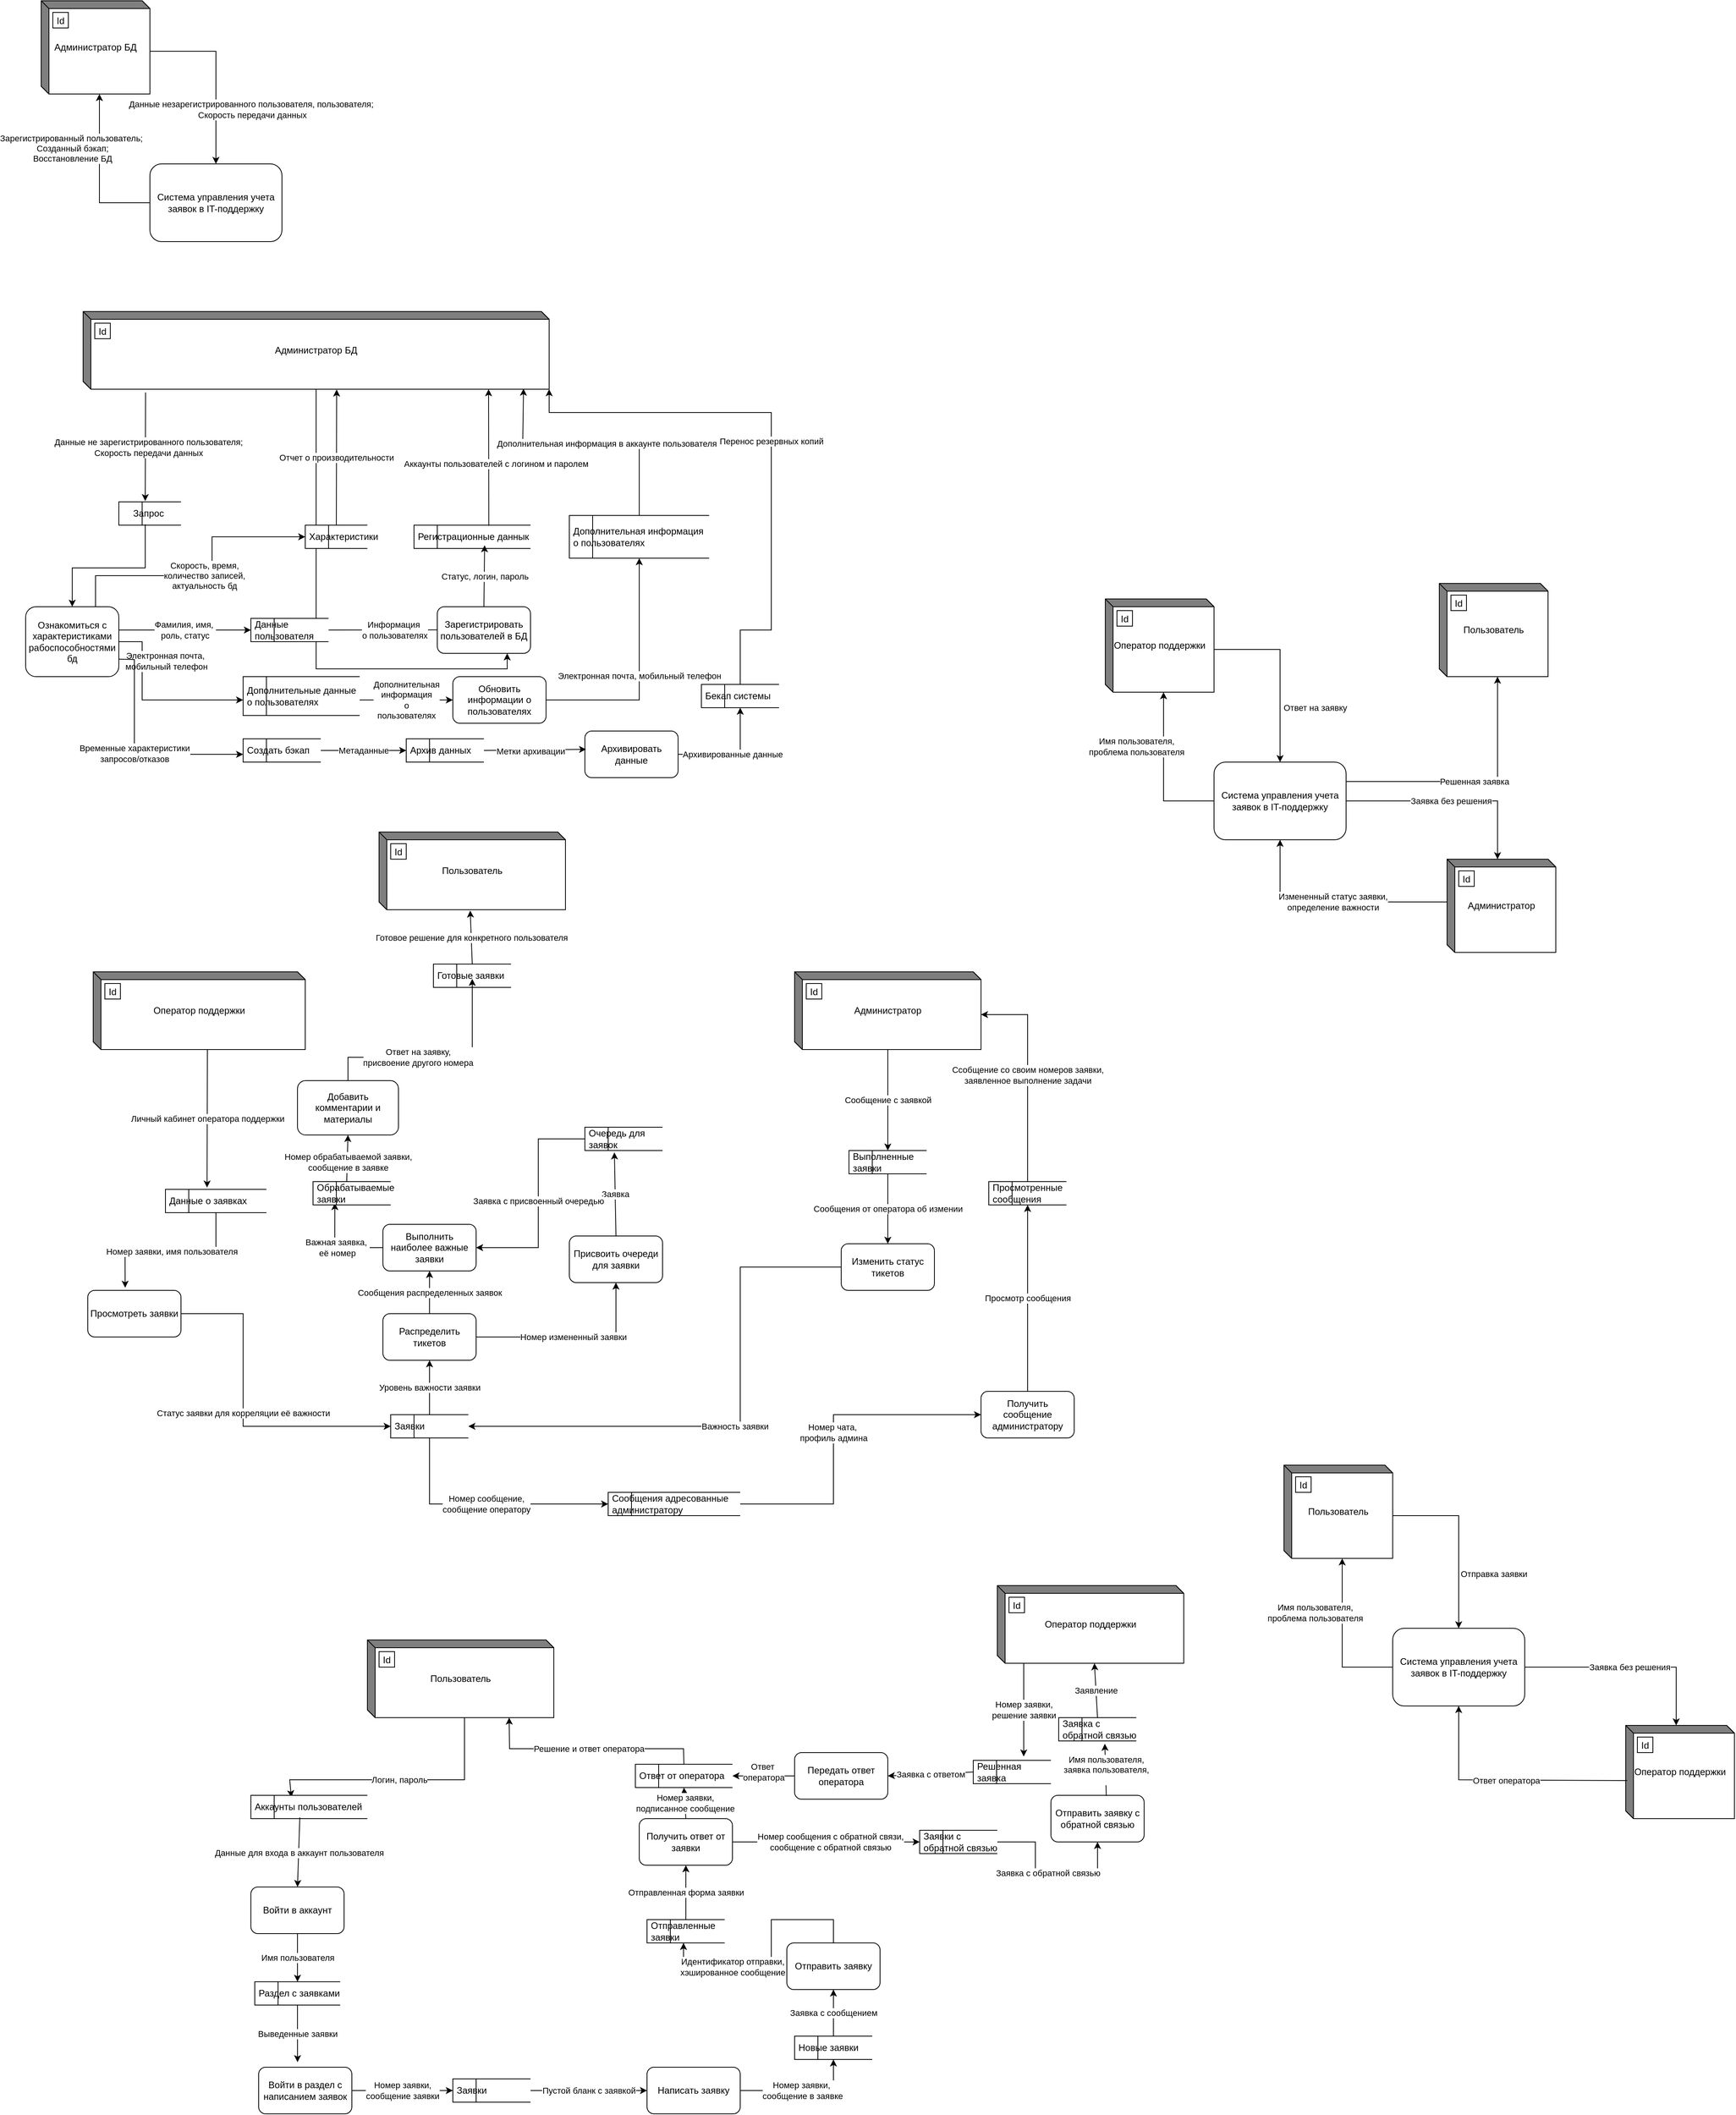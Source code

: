 <mxfile version="24.7.14">
  <diagram name="Страница — 1" id="SPNxPS9kkmT_aAvJZviJ">
    <mxGraphModel dx="1222" dy="2097" grid="1" gridSize="10" guides="1" tooltips="1" connect="1" arrows="1" fold="1" page="1" pageScale="1" pageWidth="827" pageHeight="1169" background="none" math="0" shadow="0">
      <root>
        <mxCell id="0" />
        <mxCell id="1" parent="0" />
        <mxCell id="e6SQ2p7o8ACQrFS2pxJZ-1" value="Администратор БД" style="html=1;dashed=0;whiteSpace=wrap;shape=mxgraph.dfd.externalEntity" parent="1" vertex="1">
          <mxGeometry x="60" y="-90" width="140" height="120" as="geometry" />
        </mxCell>
        <mxCell id="e6SQ2p7o8ACQrFS2pxJZ-2" value="Id" style="autosize=1;part=1;resizable=0;strokeColor=inherit;fillColor=inherit;gradientColor=inherit;" parent="e6SQ2p7o8ACQrFS2pxJZ-1" vertex="1">
          <mxGeometry width="20" height="20" relative="1" as="geometry">
            <mxPoint x="15" y="15" as="offset" />
          </mxGeometry>
        </mxCell>
        <mxCell id="e6SQ2p7o8ACQrFS2pxJZ-3" value="Система управления учета заявок в IT-поддержку" style="rounded=1;whiteSpace=wrap;html=1;" parent="1" vertex="1">
          <mxGeometry x="200" y="120" width="170" height="100" as="geometry" />
        </mxCell>
        <mxCell id="e6SQ2p7o8ACQrFS2pxJZ-6" value="" style="endArrow=classic;html=1;rounded=0;exitX=0;exitY=0;exitDx=140;exitDy=65;exitPerimeter=0;entryX=0.5;entryY=0;entryDx=0;entryDy=0;" parent="1" source="e6SQ2p7o8ACQrFS2pxJZ-1" target="e6SQ2p7o8ACQrFS2pxJZ-3" edge="1">
          <mxGeometry relative="1" as="geometry">
            <mxPoint x="220" y="50" as="sourcePoint" />
            <mxPoint x="320" y="50" as="targetPoint" />
            <Array as="points">
              <mxPoint x="285" y="-25" />
            </Array>
          </mxGeometry>
        </mxCell>
        <mxCell id="e6SQ2p7o8ACQrFS2pxJZ-7" value="Данные незарегистрированного пользователя, пользователя;&lt;div&gt;&amp;nbsp;Скорость передачи данных&lt;/div&gt;" style="edgeLabel;resizable=0;html=1;;align=center;verticalAlign=middle;" parent="e6SQ2p7o8ACQrFS2pxJZ-6" connectable="0" vertex="1">
          <mxGeometry relative="1" as="geometry">
            <mxPoint x="45" y="45" as="offset" />
          </mxGeometry>
        </mxCell>
        <mxCell id="e6SQ2p7o8ACQrFS2pxJZ-8" value="" style="endArrow=classic;html=1;rounded=0;exitX=0;exitY=0.5;exitDx=0;exitDy=0;entryX=0;entryY=0;entryDx=75;entryDy=120;entryPerimeter=0;" parent="1" source="e6SQ2p7o8ACQrFS2pxJZ-3" target="e6SQ2p7o8ACQrFS2pxJZ-1" edge="1">
          <mxGeometry relative="1" as="geometry">
            <mxPoint x="170" y="50" as="sourcePoint" />
            <mxPoint x="270" y="50" as="targetPoint" />
            <Array as="points">
              <mxPoint x="135" y="170" />
            </Array>
          </mxGeometry>
        </mxCell>
        <mxCell id="e6SQ2p7o8ACQrFS2pxJZ-9" value="Зарегистрированный пользователь;&amp;nbsp;&lt;div&gt;Созданный бэкап;&lt;/div&gt;&lt;div&gt;Восстановление БД&lt;/div&gt;" style="edgeLabel;resizable=0;html=1;;align=center;verticalAlign=middle;" parent="e6SQ2p7o8ACQrFS2pxJZ-8" connectable="0" vertex="1">
          <mxGeometry relative="1" as="geometry">
            <mxPoint x="-35" y="-33" as="offset" />
          </mxGeometry>
        </mxCell>
        <mxCell id="wZEsOYd57rL8RpyEDgsn-1" style="edgeStyle=orthogonalEdgeStyle;rounded=0;orthogonalLoop=1;jettySize=auto;html=1;entryX=0.75;entryY=1;entryDx=0;entryDy=0;" edge="1" parent="1" source="e6SQ2p7o8ACQrFS2pxJZ-10" target="9bOsjpCVEkTkoXDiMhvw-12">
          <mxGeometry relative="1" as="geometry" />
        </mxCell>
        <mxCell id="e6SQ2p7o8ACQrFS2pxJZ-10" value="Администратор БД" style="html=1;dashed=0;whiteSpace=wrap;shape=mxgraph.dfd.externalEntity" parent="1" vertex="1">
          <mxGeometry x="114" y="310" width="600" height="100" as="geometry" />
        </mxCell>
        <mxCell id="e6SQ2p7o8ACQrFS2pxJZ-11" value="Id" style="autosize=1;part=1;resizable=0;strokeColor=inherit;fillColor=inherit;gradientColor=inherit;" parent="e6SQ2p7o8ACQrFS2pxJZ-10" vertex="1">
          <mxGeometry width="20" height="20" relative="1" as="geometry">
            <mxPoint x="15" y="15" as="offset" />
          </mxGeometry>
        </mxCell>
        <mxCell id="e6SQ2p7o8ACQrFS2pxJZ-12" value="&amp;nbsp; &amp;nbsp; Запрос" style="html=1;dashed=0;whiteSpace=wrap;shape=mxgraph.dfd.dataStoreID;align=left;spacingLeft=3;points=[[0,0],[0.5,0],[1,0],[0,0.5],[1,0.5],[0,1],[0.5,1],[1,1]];" parent="1" vertex="1">
          <mxGeometry x="160" y="555" width="80" height="30" as="geometry" />
        </mxCell>
        <mxCell id="e6SQ2p7o8ACQrFS2pxJZ-13" value="" style="endArrow=classic;html=1;rounded=0;exitX=0.134;exitY=1.043;exitDx=0;exitDy=0;exitPerimeter=0;entryX=0.425;entryY=-0.033;entryDx=0;entryDy=0;entryPerimeter=0;" parent="1" source="e6SQ2p7o8ACQrFS2pxJZ-10" target="e6SQ2p7o8ACQrFS2pxJZ-12" edge="1">
          <mxGeometry relative="1" as="geometry">
            <mxPoint x="180" y="360" as="sourcePoint" />
            <mxPoint x="280" y="360" as="targetPoint" />
          </mxGeometry>
        </mxCell>
        <mxCell id="e6SQ2p7o8ACQrFS2pxJZ-14" value="Данные не зарегистрированного пользователя;&lt;div&gt;Скорость передачи данных&lt;/div&gt;" style="edgeLabel;resizable=0;html=1;;align=center;verticalAlign=middle;" parent="e6SQ2p7o8ACQrFS2pxJZ-13" connectable="0" vertex="1">
          <mxGeometry relative="1" as="geometry">
            <mxPoint x="4" as="offset" />
          </mxGeometry>
        </mxCell>
        <mxCell id="e6SQ2p7o8ACQrFS2pxJZ-17" value="" style="endArrow=classic;html=1;rounded=0;entryX=0.5;entryY=0;entryDx=0;entryDy=0;exitX=0.425;exitY=0.967;exitDx=0;exitDy=0;exitPerimeter=0;" parent="1" source="e6SQ2p7o8ACQrFS2pxJZ-12" edge="1">
          <mxGeometry width="50" height="50" relative="1" as="geometry">
            <mxPoint x="190" y="590" as="sourcePoint" />
            <mxPoint x="100" y="690" as="targetPoint" />
            <Array as="points">
              <mxPoint x="194" y="640" />
              <mxPoint x="100" y="640" />
            </Array>
          </mxGeometry>
        </mxCell>
        <mxCell id="e6SQ2p7o8ACQrFS2pxJZ-18" value="Характеристики" style="html=1;dashed=0;whiteSpace=wrap;shape=mxgraph.dfd.dataStoreID;align=left;spacingLeft=3;points=[[0,0],[0.5,0],[1,0],[0,0.5],[1,0.5],[0,1],[0.5,1],[1,1]];" parent="1" vertex="1">
          <mxGeometry x="400" y="585" width="80" height="30" as="geometry" />
        </mxCell>
        <mxCell id="e6SQ2p7o8ACQrFS2pxJZ-19" value="" style="endArrow=classic;html=1;rounded=0;exitX=0.75;exitY=0;exitDx=0;exitDy=0;" parent="1" edge="1">
          <mxGeometry relative="1" as="geometry">
            <mxPoint x="130" y="690" as="sourcePoint" />
            <mxPoint x="400" y="600" as="targetPoint" />
            <Array as="points">
              <mxPoint x="130" y="650" />
              <mxPoint x="280" y="650" />
              <mxPoint x="280" y="600" />
            </Array>
          </mxGeometry>
        </mxCell>
        <mxCell id="e6SQ2p7o8ACQrFS2pxJZ-20" value="Скорость, время,&lt;div&gt;количество записей,&lt;/div&gt;&lt;div&gt;актуальность бд&lt;/div&gt;" style="edgeLabel;resizable=0;html=1;;align=center;verticalAlign=middle;" parent="e6SQ2p7o8ACQrFS2pxJZ-19" connectable="0" vertex="1">
          <mxGeometry relative="1" as="geometry" />
        </mxCell>
        <mxCell id="e6SQ2p7o8ACQrFS2pxJZ-22" value="Данные пользователя" style="html=1;dashed=0;whiteSpace=wrap;shape=mxgraph.dfd.dataStoreID;align=left;spacingLeft=3;points=[[0,0],[0.5,0],[1,0],[0,0.5],[1,0.5],[0,1],[0.5,1],[1,1]];" parent="1" vertex="1">
          <mxGeometry x="330" y="705" width="100" height="30" as="geometry" />
        </mxCell>
        <mxCell id="e6SQ2p7o8ACQrFS2pxJZ-23" value="" style="endArrow=classic;html=1;rounded=0;exitX=1;exitY=0.5;exitDx=0;exitDy=0;" parent="1" target="e6SQ2p7o8ACQrFS2pxJZ-22" edge="1">
          <mxGeometry relative="1" as="geometry">
            <mxPoint x="160" y="720" as="sourcePoint" />
            <mxPoint x="460" y="660" as="targetPoint" />
          </mxGeometry>
        </mxCell>
        <mxCell id="e6SQ2p7o8ACQrFS2pxJZ-24" value="Фамилия, имя,&amp;nbsp;&lt;div&gt;роль, статус&lt;/div&gt;" style="edgeLabel;resizable=0;html=1;;align=center;verticalAlign=middle;" parent="e6SQ2p7o8ACQrFS2pxJZ-23" connectable="0" vertex="1">
          <mxGeometry relative="1" as="geometry" />
        </mxCell>
        <mxCell id="e6SQ2p7o8ACQrFS2pxJZ-25" value="" style="endArrow=classic;html=1;rounded=0;exitX=0.5;exitY=0;exitDx=0;exitDy=0;entryX=0.544;entryY=1.004;entryDx=0;entryDy=0;entryPerimeter=0;" parent="1" source="e6SQ2p7o8ACQrFS2pxJZ-18" target="e6SQ2p7o8ACQrFS2pxJZ-10" edge="1">
          <mxGeometry relative="1" as="geometry">
            <mxPoint x="320" y="570" as="sourcePoint" />
            <mxPoint x="420" y="570" as="targetPoint" />
          </mxGeometry>
        </mxCell>
        <mxCell id="e6SQ2p7o8ACQrFS2pxJZ-26" value="Отчет о производительности" style="edgeLabel;resizable=0;html=1;;align=center;verticalAlign=middle;" parent="e6SQ2p7o8ACQrFS2pxJZ-25" connectable="0" vertex="1">
          <mxGeometry relative="1" as="geometry" />
        </mxCell>
        <mxCell id="e6SQ2p7o8ACQrFS2pxJZ-29" value="" style="endArrow=classic;html=1;rounded=0;exitX=1;exitY=0.5;exitDx=0;exitDy=0;" parent="1" source="e6SQ2p7o8ACQrFS2pxJZ-22" edge="1">
          <mxGeometry relative="1" as="geometry">
            <mxPoint x="440" y="719.76" as="sourcePoint" />
            <mxPoint x="590" y="719.76" as="targetPoint" />
          </mxGeometry>
        </mxCell>
        <mxCell id="e6SQ2p7o8ACQrFS2pxJZ-30" value="Информация&amp;nbsp;&lt;div&gt;о пользователях&lt;/div&gt;" style="edgeLabel;resizable=0;html=1;;align=center;verticalAlign=middle;" parent="e6SQ2p7o8ACQrFS2pxJZ-29" connectable="0" vertex="1">
          <mxGeometry relative="1" as="geometry">
            <mxPoint x="5" as="offset" />
          </mxGeometry>
        </mxCell>
        <mxCell id="9bOsjpCVEkTkoXDiMhvw-1" value="Регистрационные даннык" style="html=1;dashed=0;whiteSpace=wrap;shape=mxgraph.dfd.dataStoreID;align=left;spacingLeft=3;points=[[0,0],[0.5,0],[1,0],[0,0.5],[1,0.5],[0,1],[0.5,1],[1,1]];" parent="1" vertex="1">
          <mxGeometry x="540" y="585" width="150" height="30" as="geometry" />
        </mxCell>
        <mxCell id="9bOsjpCVEkTkoXDiMhvw-4" value="" style="endArrow=classic;html=1;rounded=0;entryX=0.606;entryY=0.862;entryDx=0;entryDy=0;entryPerimeter=0;exitX=0.5;exitY=0;exitDx=0;exitDy=0;" parent="1" source="9bOsjpCVEkTkoXDiMhvw-12" target="9bOsjpCVEkTkoXDiMhvw-1" edge="1">
          <mxGeometry relative="1" as="geometry">
            <mxPoint x="654" y="690" as="sourcePoint" />
            <mxPoint x="480" y="690" as="targetPoint" />
          </mxGeometry>
        </mxCell>
        <mxCell id="9bOsjpCVEkTkoXDiMhvw-5" value="Статус, логин, пароль" style="edgeLabel;resizable=0;html=1;;align=center;verticalAlign=middle;" parent="9bOsjpCVEkTkoXDiMhvw-4" connectable="0" vertex="1">
          <mxGeometry relative="1" as="geometry" />
        </mxCell>
        <mxCell id="9bOsjpCVEkTkoXDiMhvw-6" value="" style="endArrow=classic;html=1;rounded=0;exitX=0.642;exitY=0.029;exitDx=0;exitDy=0;exitPerimeter=0;" parent="1" source="9bOsjpCVEkTkoXDiMhvw-1" edge="1">
          <mxGeometry relative="1" as="geometry">
            <mxPoint x="637.43" y="580.0" as="sourcePoint" />
            <mxPoint x="636" y="410" as="targetPoint" />
          </mxGeometry>
        </mxCell>
        <mxCell id="9bOsjpCVEkTkoXDiMhvw-7" value="Аккаунты пользователей с логином и паролем&amp;nbsp;" style="edgeLabel;resizable=0;html=1;;align=center;verticalAlign=middle;" parent="9bOsjpCVEkTkoXDiMhvw-6" connectable="0" vertex="1">
          <mxGeometry relative="1" as="geometry">
            <mxPoint x="11" y="8" as="offset" />
          </mxGeometry>
        </mxCell>
        <mxCell id="9bOsjpCVEkTkoXDiMhvw-8" value="Дополнительные данные о пользователях" style="html=1;dashed=0;whiteSpace=wrap;shape=mxgraph.dfd.dataStoreID;align=left;spacingLeft=3;points=[[0,0],[0.5,0],[1,0],[0,0.5],[1,0.5],[0,1],[0.5,1],[1,1]];" parent="1" vertex="1">
          <mxGeometry x="320" y="780" width="150" height="50" as="geometry" />
        </mxCell>
        <mxCell id="9bOsjpCVEkTkoXDiMhvw-9" value="" style="endArrow=classic;html=1;rounded=0;exitX=1;exitY=0.5;exitDx=0;exitDy=0;" parent="1" source="9bOsjpCVEkTkoXDiMhvw-11" edge="1">
          <mxGeometry relative="1" as="geometry">
            <mxPoint x="100" y="750" as="sourcePoint" />
            <mxPoint x="320" y="810" as="targetPoint" />
            <Array as="points">
              <mxPoint x="190" y="735" />
              <mxPoint x="190" y="810" />
            </Array>
          </mxGeometry>
        </mxCell>
        <mxCell id="9bOsjpCVEkTkoXDiMhvw-10" value="Электронная почта,&amp;nbsp;&lt;div&gt;мобильный телефон&lt;/div&gt;" style="edgeLabel;resizable=0;html=1;;align=center;verticalAlign=middle;" parent="9bOsjpCVEkTkoXDiMhvw-9" connectable="0" vertex="1">
          <mxGeometry relative="1" as="geometry">
            <mxPoint x="18" y="-50" as="offset" />
          </mxGeometry>
        </mxCell>
        <mxCell id="9bOsjpCVEkTkoXDiMhvw-11" value="Ознакомиться с характеристиками рабоспособностями бд" style="rounded=1;whiteSpace=wrap;html=1;" parent="1" vertex="1">
          <mxGeometry x="40" y="690" width="120" height="90" as="geometry" />
        </mxCell>
        <mxCell id="9bOsjpCVEkTkoXDiMhvw-12" value="Зарегистрировать пользователей в БД" style="rounded=1;whiteSpace=wrap;html=1;" parent="1" vertex="1">
          <mxGeometry x="570" y="690" width="120" height="60" as="geometry" />
        </mxCell>
        <mxCell id="9bOsjpCVEkTkoXDiMhvw-13" value="Обновить информации о пользователях" style="rounded=1;whiteSpace=wrap;html=1;" parent="1" vertex="1">
          <mxGeometry x="590" y="780" width="120" height="60" as="geometry" />
        </mxCell>
        <mxCell id="9bOsjpCVEkTkoXDiMhvw-14" value="" style="endArrow=classic;html=1;rounded=0;entryX=0;entryY=0.5;entryDx=0;entryDy=0;" parent="1" target="9bOsjpCVEkTkoXDiMhvw-13" edge="1">
          <mxGeometry relative="1" as="geometry">
            <mxPoint x="470" y="810" as="sourcePoint" />
            <mxPoint x="680" y="740" as="targetPoint" />
          </mxGeometry>
        </mxCell>
        <mxCell id="9bOsjpCVEkTkoXDiMhvw-15" value="Дополнительная&lt;div&gt;информация&lt;/div&gt;&lt;div&gt;о&lt;/div&gt;&lt;div&gt;пользователях&lt;/div&gt;" style="edgeLabel;resizable=0;html=1;;align=center;verticalAlign=middle;" parent="9bOsjpCVEkTkoXDiMhvw-14" connectable="0" vertex="1">
          <mxGeometry relative="1" as="geometry" />
        </mxCell>
        <mxCell id="9bOsjpCVEkTkoXDiMhvw-16" value="Дополнительная информация о пользователях" style="html=1;dashed=0;whiteSpace=wrap;shape=mxgraph.dfd.dataStoreID;align=left;spacingLeft=3;points=[[0,0],[0.5,0],[1,0],[0,0.5],[1,0.5],[0,1],[0.5,1],[1,1]];" parent="1" vertex="1">
          <mxGeometry x="740" y="572.5" width="180" height="55" as="geometry" />
        </mxCell>
        <mxCell id="9bOsjpCVEkTkoXDiMhvw-17" value="" style="endArrow=classic;html=1;rounded=0;exitX=1;exitY=0.5;exitDx=0;exitDy=0;entryX=0.5;entryY=1;entryDx=0;entryDy=0;" parent="1" source="9bOsjpCVEkTkoXDiMhvw-13" target="9bOsjpCVEkTkoXDiMhvw-16" edge="1">
          <mxGeometry relative="1" as="geometry">
            <mxPoint x="680" y="620" as="sourcePoint" />
            <mxPoint x="780" y="620" as="targetPoint" />
            <Array as="points">
              <mxPoint x="830" y="810" />
            </Array>
          </mxGeometry>
        </mxCell>
        <mxCell id="9bOsjpCVEkTkoXDiMhvw-18" value="Электронная почта, мобильный телефон" style="edgeLabel;resizable=0;html=1;;align=center;verticalAlign=middle;" parent="9bOsjpCVEkTkoXDiMhvw-17" connectable="0" vertex="1">
          <mxGeometry relative="1" as="geometry" />
        </mxCell>
        <mxCell id="9bOsjpCVEkTkoXDiMhvw-19" value="" style="endArrow=classic;html=1;rounded=0;exitX=0.5;exitY=0;exitDx=0;exitDy=0;entryX=0.945;entryY=0.993;entryDx=0;entryDy=0;entryPerimeter=0;" parent="1" source="9bOsjpCVEkTkoXDiMhvw-16" target="e6SQ2p7o8ACQrFS2pxJZ-10" edge="1">
          <mxGeometry relative="1" as="geometry">
            <mxPoint x="670" y="580" as="sourcePoint" />
            <mxPoint x="678" y="400" as="targetPoint" />
            <Array as="points">
              <mxPoint x="830" y="480" />
              <mxPoint x="680" y="480" />
            </Array>
          </mxGeometry>
        </mxCell>
        <mxCell id="9bOsjpCVEkTkoXDiMhvw-20" value="Дополнительная информация в аккаунте пользователя" style="edgeLabel;resizable=0;html=1;;align=center;verticalAlign=middle;" parent="9bOsjpCVEkTkoXDiMhvw-19" connectable="0" vertex="1">
          <mxGeometry relative="1" as="geometry">
            <mxPoint x="22" as="offset" />
          </mxGeometry>
        </mxCell>
        <mxCell id="9bOsjpCVEkTkoXDiMhvw-21" value="" style="endArrow=classic;html=1;rounded=0;exitX=1;exitY=0.75;exitDx=0;exitDy=0;" parent="1" source="9bOsjpCVEkTkoXDiMhvw-11" edge="1">
          <mxGeometry relative="1" as="geometry">
            <mxPoint x="360" y="820" as="sourcePoint" />
            <mxPoint x="320" y="880" as="targetPoint" />
            <Array as="points">
              <mxPoint x="180" y="758" />
              <mxPoint x="180" y="880" />
            </Array>
          </mxGeometry>
        </mxCell>
        <mxCell id="9bOsjpCVEkTkoXDiMhvw-22" value="Временные характеристики&lt;div&gt;запросов/отказов&lt;/div&gt;" style="edgeLabel;resizable=0;html=1;;align=center;verticalAlign=middle;" parent="9bOsjpCVEkTkoXDiMhvw-21" connectable="0" vertex="1">
          <mxGeometry relative="1" as="geometry" />
        </mxCell>
        <mxCell id="9bOsjpCVEkTkoXDiMhvw-23" value="Создать бэкап" style="html=1;dashed=0;whiteSpace=wrap;shape=mxgraph.dfd.dataStoreID;align=left;spacingLeft=3;points=[[0,0],[0.5,0],[1,0],[0,0.5],[1,0.5],[0,1],[0.5,1],[1,1]];" parent="1" vertex="1">
          <mxGeometry x="320" y="860" width="100" height="30" as="geometry" />
        </mxCell>
        <mxCell id="9bOsjpCVEkTkoXDiMhvw-24" value="Архив данных" style="html=1;dashed=0;whiteSpace=wrap;shape=mxgraph.dfd.dataStoreID;align=left;spacingLeft=3;points=[[0,0],[0.5,0],[1,0],[0,0.5],[1,0.5],[0,1],[0.5,1],[1,1]];" parent="1" vertex="1">
          <mxGeometry x="530" y="860" width="100" height="30" as="geometry" />
        </mxCell>
        <mxCell id="9bOsjpCVEkTkoXDiMhvw-25" value="" style="endArrow=classic;html=1;rounded=0;exitX=1;exitY=0.5;exitDx=0;exitDy=0;entryX=0;entryY=0.5;entryDx=0;entryDy=0;" parent="1" source="9bOsjpCVEkTkoXDiMhvw-23" target="9bOsjpCVEkTkoXDiMhvw-24" edge="1">
          <mxGeometry relative="1" as="geometry">
            <mxPoint x="460" y="770" as="sourcePoint" />
            <mxPoint x="560" y="770" as="targetPoint" />
          </mxGeometry>
        </mxCell>
        <mxCell id="9bOsjpCVEkTkoXDiMhvw-26" value="Метаданные" style="edgeLabel;resizable=0;html=1;;align=center;verticalAlign=middle;" parent="9bOsjpCVEkTkoXDiMhvw-25" connectable="0" vertex="1">
          <mxGeometry relative="1" as="geometry" />
        </mxCell>
        <mxCell id="9bOsjpCVEkTkoXDiMhvw-27" value="Архивировать данные" style="rounded=1;whiteSpace=wrap;html=1;" parent="1" vertex="1">
          <mxGeometry x="760" y="850" width="120" height="60" as="geometry" />
        </mxCell>
        <mxCell id="9bOsjpCVEkTkoXDiMhvw-28" value="" style="endArrow=classic;html=1;rounded=0;exitX=1;exitY=0.5;exitDx=0;exitDy=0;entryX=0.013;entryY=0.393;entryDx=0;entryDy=0;entryPerimeter=0;" parent="1" source="9bOsjpCVEkTkoXDiMhvw-24" target="9bOsjpCVEkTkoXDiMhvw-27" edge="1">
          <mxGeometry relative="1" as="geometry">
            <mxPoint x="640" y="730" as="sourcePoint" />
            <mxPoint x="740" y="730" as="targetPoint" />
          </mxGeometry>
        </mxCell>
        <mxCell id="9bOsjpCVEkTkoXDiMhvw-29" value="Метки архивации" style="edgeLabel;resizable=0;html=1;;align=center;verticalAlign=middle;" parent="9bOsjpCVEkTkoXDiMhvw-28" connectable="0" vertex="1">
          <mxGeometry relative="1" as="geometry">
            <mxPoint x="-6" y="1" as="offset" />
          </mxGeometry>
        </mxCell>
        <mxCell id="9bOsjpCVEkTkoXDiMhvw-30" value="Бекап системы" style="html=1;dashed=0;whiteSpace=wrap;shape=mxgraph.dfd.dataStoreID;align=left;spacingLeft=3;points=[[0,0],[0.5,0],[1,0],[0,0.5],[1,0.5],[0,1],[0.5,1],[1,1]];" parent="1" vertex="1">
          <mxGeometry x="910" y="790" width="100" height="30" as="geometry" />
        </mxCell>
        <mxCell id="9bOsjpCVEkTkoXDiMhvw-31" value="" style="endArrow=classic;html=1;rounded=0;exitX=1;exitY=0.5;exitDx=0;exitDy=0;entryX=0.5;entryY=1;entryDx=0;entryDy=0;" parent="1" source="9bOsjpCVEkTkoXDiMhvw-27" target="9bOsjpCVEkTkoXDiMhvw-30" edge="1">
          <mxGeometry relative="1" as="geometry">
            <mxPoint x="730" y="660" as="sourcePoint" />
            <mxPoint x="830" y="660" as="targetPoint" />
            <Array as="points">
              <mxPoint x="960" y="880" />
            </Array>
          </mxGeometry>
        </mxCell>
        <mxCell id="9bOsjpCVEkTkoXDiMhvw-32" value="Архивированные данные" style="edgeLabel;resizable=0;html=1;;align=center;verticalAlign=middle;" parent="9bOsjpCVEkTkoXDiMhvw-31" connectable="0" vertex="1">
          <mxGeometry relative="1" as="geometry" />
        </mxCell>
        <mxCell id="9bOsjpCVEkTkoXDiMhvw-33" value="" style="endArrow=classic;html=1;rounded=0;exitX=0.5;exitY=0;exitDx=0;exitDy=0;entryX=1;entryY=1;entryDx=0;entryDy=0;entryPerimeter=0;" parent="1" source="9bOsjpCVEkTkoXDiMhvw-30" target="e6SQ2p7o8ACQrFS2pxJZ-10" edge="1">
          <mxGeometry relative="1" as="geometry">
            <mxPoint x="730" y="660" as="sourcePoint" />
            <mxPoint x="830" y="660" as="targetPoint" />
            <Array as="points">
              <mxPoint x="960" y="720" />
              <mxPoint x="1000" y="720" />
              <mxPoint x="1000" y="440" />
              <mxPoint x="714" y="440" />
            </Array>
          </mxGeometry>
        </mxCell>
        <mxCell id="9bOsjpCVEkTkoXDiMhvw-34" value="Перенос резервных копий" style="edgeLabel;resizable=0;html=1;;align=center;verticalAlign=middle;" parent="9bOsjpCVEkTkoXDiMhvw-33" connectable="0" vertex="1">
          <mxGeometry relative="1" as="geometry" />
        </mxCell>
        <mxCell id="9bOsjpCVEkTkoXDiMhvw-35" value="Оператор поддержки" style="html=1;dashed=0;whiteSpace=wrap;shape=mxgraph.dfd.externalEntity" parent="1" vertex="1">
          <mxGeometry x="127" y="1160" width="273" height="100" as="geometry" />
        </mxCell>
        <mxCell id="9bOsjpCVEkTkoXDiMhvw-36" value="Id" style="autosize=1;part=1;resizable=0;strokeColor=inherit;fillColor=inherit;gradientColor=inherit;" parent="9bOsjpCVEkTkoXDiMhvw-35" vertex="1">
          <mxGeometry width="20" height="20" relative="1" as="geometry">
            <mxPoint x="15" y="15" as="offset" />
          </mxGeometry>
        </mxCell>
        <mxCell id="9bOsjpCVEkTkoXDiMhvw-37" value="Просмотреть заявки" style="rounded=1;whiteSpace=wrap;html=1;" parent="1" vertex="1">
          <mxGeometry x="120" y="1570" width="120" height="60" as="geometry" />
        </mxCell>
        <mxCell id="9bOsjpCVEkTkoXDiMhvw-38" value="Пользователь" style="html=1;dashed=0;whiteSpace=wrap;shape=mxgraph.dfd.externalEntity" parent="1" vertex="1">
          <mxGeometry x="495" y="980" width="240" height="100" as="geometry" />
        </mxCell>
        <mxCell id="9bOsjpCVEkTkoXDiMhvw-39" value="Id" style="autosize=1;part=1;resizable=0;strokeColor=inherit;fillColor=inherit;gradientColor=inherit;" parent="9bOsjpCVEkTkoXDiMhvw-38" vertex="1">
          <mxGeometry width="20" height="20" relative="1" as="geometry">
            <mxPoint x="15" y="15" as="offset" />
          </mxGeometry>
        </mxCell>
        <mxCell id="9bOsjpCVEkTkoXDiMhvw-40" value="Администратор" style="html=1;dashed=0;whiteSpace=wrap;shape=mxgraph.dfd.externalEntity" parent="1" vertex="1">
          <mxGeometry x="1030" y="1160" width="240" height="100" as="geometry" />
        </mxCell>
        <mxCell id="9bOsjpCVEkTkoXDiMhvw-41" value="Id" style="autosize=1;part=1;resizable=0;strokeColor=inherit;fillColor=inherit;gradientColor=inherit;" parent="9bOsjpCVEkTkoXDiMhvw-40" vertex="1">
          <mxGeometry width="20" height="20" relative="1" as="geometry">
            <mxPoint x="15" y="15" as="offset" />
          </mxGeometry>
        </mxCell>
        <mxCell id="9bOsjpCVEkTkoXDiMhvw-43" value="Изменить статус тикетов" style="rounded=1;whiteSpace=wrap;html=1;" parent="1" vertex="1">
          <mxGeometry x="1090" y="1510" width="120" height="60" as="geometry" />
        </mxCell>
        <mxCell id="9bOsjpCVEkTkoXDiMhvw-44" value="Добавить комментарии и материалы" style="rounded=1;whiteSpace=wrap;html=1;" parent="1" vertex="1">
          <mxGeometry x="390" y="1300" width="130" height="70" as="geometry" />
        </mxCell>
        <mxCell id="9bOsjpCVEkTkoXDiMhvw-47" value="Данные о заявках" style="html=1;dashed=0;whiteSpace=wrap;shape=mxgraph.dfd.dataStoreID;align=left;spacingLeft=3;points=[[0,0],[0.5,0],[1,0],[0,0.5],[1,0.5],[0,1],[0.5,1],[1,1]];" parent="1" vertex="1">
          <mxGeometry x="220" y="1440" width="130" height="30" as="geometry" />
        </mxCell>
        <mxCell id="9bOsjpCVEkTkoXDiMhvw-51" value="Заявки" style="html=1;dashed=0;whiteSpace=wrap;shape=mxgraph.dfd.dataStoreID;align=left;spacingLeft=3;points=[[0,0],[0.5,0],[1,0],[0,0.5],[1,0.5],[0,1],[0.5,1],[1,1]];" parent="1" vertex="1">
          <mxGeometry x="510" y="1730" width="100" height="30" as="geometry" />
        </mxCell>
        <mxCell id="9bOsjpCVEkTkoXDiMhvw-54" value="" style="endArrow=classic;html=1;rounded=0;entryX=0.412;entryY=-0.078;entryDx=0;entryDy=0;entryPerimeter=0;" parent="1" target="9bOsjpCVEkTkoXDiMhvw-47" edge="1">
          <mxGeometry relative="1" as="geometry">
            <mxPoint x="274" y="1260" as="sourcePoint" />
            <mxPoint x="290" y="1430" as="targetPoint" />
          </mxGeometry>
        </mxCell>
        <mxCell id="9bOsjpCVEkTkoXDiMhvw-55" value="Личный кабинет оператора поддержки" style="edgeLabel;resizable=0;html=1;;align=center;verticalAlign=middle;" parent="9bOsjpCVEkTkoXDiMhvw-54" connectable="0" vertex="1">
          <mxGeometry relative="1" as="geometry" />
        </mxCell>
        <mxCell id="9bOsjpCVEkTkoXDiMhvw-56" value="" style="endArrow=classic;html=1;rounded=0;exitX=0.5;exitY=1;exitDx=0;exitDy=0;entryX=0.401;entryY=-0.057;entryDx=0;entryDy=0;entryPerimeter=0;" parent="1" source="9bOsjpCVEkTkoXDiMhvw-47" target="9bOsjpCVEkTkoXDiMhvw-37" edge="1">
          <mxGeometry relative="1" as="geometry">
            <mxPoint x="260" y="1540" as="sourcePoint" />
            <mxPoint x="360" y="1540" as="targetPoint" />
            <Array as="points">
              <mxPoint x="285" y="1520" />
              <mxPoint x="168" y="1520" />
            </Array>
          </mxGeometry>
        </mxCell>
        <mxCell id="9bOsjpCVEkTkoXDiMhvw-57" value="Номер заявки, имя пользователя" style="edgeLabel;resizable=0;html=1;;align=center;verticalAlign=middle;" parent="9bOsjpCVEkTkoXDiMhvw-56" connectable="0" vertex="1">
          <mxGeometry relative="1" as="geometry" />
        </mxCell>
        <mxCell id="9bOsjpCVEkTkoXDiMhvw-58" value="" style="endArrow=classic;html=1;rounded=0;exitX=1;exitY=0.5;exitDx=0;exitDy=0;entryX=0;entryY=0.5;entryDx=0;entryDy=0;" parent="1" source="9bOsjpCVEkTkoXDiMhvw-37" target="9bOsjpCVEkTkoXDiMhvw-51" edge="1">
          <mxGeometry relative="1" as="geometry">
            <mxPoint x="450" y="1480" as="sourcePoint" />
            <mxPoint x="550" y="1480" as="targetPoint" />
            <Array as="points">
              <mxPoint x="320" y="1600" />
              <mxPoint x="320" y="1745" />
            </Array>
          </mxGeometry>
        </mxCell>
        <mxCell id="9bOsjpCVEkTkoXDiMhvw-59" value="Статус заявки для корреляции её важности" style="edgeLabel;resizable=0;html=1;;align=center;verticalAlign=middle;" parent="9bOsjpCVEkTkoXDiMhvw-58" connectable="0" vertex="1">
          <mxGeometry relative="1" as="geometry">
            <mxPoint as="offset" />
          </mxGeometry>
        </mxCell>
        <mxCell id="9bOsjpCVEkTkoXDiMhvw-63" value="" style="endArrow=classic;html=1;rounded=0;exitX=0.5;exitY=0;exitDx=0;exitDy=0;entryX=0.489;entryY=1.011;entryDx=0;entryDy=0;entryPerimeter=0;" parent="1" source="9bOsjpCVEkTkoXDiMhvw-111" target="9bOsjpCVEkTkoXDiMhvw-38" edge="1">
          <mxGeometry relative="1" as="geometry">
            <mxPoint x="640" y="1360" as="sourcePoint" />
            <mxPoint x="590" y="1260" as="targetPoint" />
          </mxGeometry>
        </mxCell>
        <mxCell id="9bOsjpCVEkTkoXDiMhvw-64" value="Готовое решение для конкретного пользователя" style="edgeLabel;resizable=0;html=1;;align=center;verticalAlign=middle;" parent="9bOsjpCVEkTkoXDiMhvw-63" connectable="0" vertex="1">
          <mxGeometry relative="1" as="geometry" />
        </mxCell>
        <mxCell id="9bOsjpCVEkTkoXDiMhvw-66" value="Распределить тикетов" style="rounded=1;whiteSpace=wrap;html=1;" parent="1" vertex="1">
          <mxGeometry x="500" y="1600" width="120" height="60" as="geometry" />
        </mxCell>
        <mxCell id="9bOsjpCVEkTkoXDiMhvw-67" value="" style="endArrow=classic;html=1;rounded=0;exitX=0.5;exitY=1;exitDx=0;exitDy=0;entryX=0.5;entryY=0;entryDx=0;entryDy=0;" parent="1" source="9bOsjpCVEkTkoXDiMhvw-83" target="9bOsjpCVEkTkoXDiMhvw-43" edge="1">
          <mxGeometry relative="1" as="geometry">
            <mxPoint x="520" y="1570" as="sourcePoint" />
            <mxPoint x="1130" y="1420" as="targetPoint" />
          </mxGeometry>
        </mxCell>
        <mxCell id="9bOsjpCVEkTkoXDiMhvw-68" value="Сообщения от оператора об измении" style="edgeLabel;resizable=0;html=1;;align=center;verticalAlign=middle;" parent="9bOsjpCVEkTkoXDiMhvw-67" connectable="0" vertex="1">
          <mxGeometry relative="1" as="geometry" />
        </mxCell>
        <mxCell id="9bOsjpCVEkTkoXDiMhvw-71" value="" style="endArrow=classic;html=1;rounded=0;exitX=0;exitY=0.5;exitDx=0;exitDy=0;entryX=1;entryY=0.5;entryDx=0;entryDy=0;" parent="1" source="9bOsjpCVEkTkoXDiMhvw-43" target="9bOsjpCVEkTkoXDiMhvw-51" edge="1">
          <mxGeometry relative="1" as="geometry">
            <mxPoint x="560" y="1610" as="sourcePoint" />
            <mxPoint x="660" y="1610" as="targetPoint" />
            <Array as="points">
              <mxPoint x="960" y="1540" />
              <mxPoint x="960" y="1745" />
            </Array>
          </mxGeometry>
        </mxCell>
        <mxCell id="9bOsjpCVEkTkoXDiMhvw-72" value="Важность заявки" style="edgeLabel;resizable=0;html=1;;align=center;verticalAlign=middle;" parent="9bOsjpCVEkTkoXDiMhvw-71" connectable="0" vertex="1">
          <mxGeometry relative="1" as="geometry" />
        </mxCell>
        <mxCell id="9bOsjpCVEkTkoXDiMhvw-73" value="" style="endArrow=classic;html=1;rounded=0;exitX=0.5;exitY=0;exitDx=0;exitDy=0;entryX=0.5;entryY=1;entryDx=0;entryDy=0;" parent="1" source="9bOsjpCVEkTkoXDiMhvw-51" target="9bOsjpCVEkTkoXDiMhvw-66" edge="1">
          <mxGeometry relative="1" as="geometry">
            <mxPoint x="510" y="1580" as="sourcePoint" />
            <mxPoint x="610" y="1580" as="targetPoint" />
          </mxGeometry>
        </mxCell>
        <mxCell id="9bOsjpCVEkTkoXDiMhvw-74" value="Уровень важности заявки" style="edgeLabel;resizable=0;html=1;;align=center;verticalAlign=middle;" parent="9bOsjpCVEkTkoXDiMhvw-73" connectable="0" vertex="1">
          <mxGeometry relative="1" as="geometry" />
        </mxCell>
        <mxCell id="9bOsjpCVEkTkoXDiMhvw-75" value="Присвоить очереди для заявки" style="rounded=1;whiteSpace=wrap;html=1;" parent="1" vertex="1">
          <mxGeometry x="740" y="1500" width="120" height="60" as="geometry" />
        </mxCell>
        <mxCell id="9bOsjpCVEkTkoXDiMhvw-76" value="" style="endArrow=classic;html=1;rounded=0;exitX=0;exitY=0.5;exitDx=0;exitDy=0;entryX=0.281;entryY=0.922;entryDx=0;entryDy=0;entryPerimeter=0;" parent="1" source="9bOsjpCVEkTkoXDiMhvw-123" target="9bOsjpCVEkTkoXDiMhvw-86" edge="1">
          <mxGeometry relative="1" as="geometry">
            <mxPoint x="570" y="1450" as="sourcePoint" />
            <mxPoint x="450" y="1570" as="targetPoint" />
            <Array as="points">
              <mxPoint x="438" y="1515" />
            </Array>
          </mxGeometry>
        </mxCell>
        <mxCell id="9bOsjpCVEkTkoXDiMhvw-77" value="Важная заявка,&amp;nbsp;&lt;div&gt;её номер&lt;/div&gt;" style="edgeLabel;resizable=0;html=1;;align=center;verticalAlign=middle;" parent="9bOsjpCVEkTkoXDiMhvw-76" connectable="0" vertex="1">
          <mxGeometry relative="1" as="geometry" />
        </mxCell>
        <mxCell id="9bOsjpCVEkTkoXDiMhvw-83" value="Выполненные заявки" style="html=1;dashed=0;whiteSpace=wrap;shape=mxgraph.dfd.dataStoreID;align=left;spacingLeft=3;points=[[0,0],[0.5,0],[1,0],[0,0.5],[1,0.5],[0,1],[0.5,1],[1,1]];" parent="1" vertex="1">
          <mxGeometry x="1100" y="1390" width="100" height="30" as="geometry" />
        </mxCell>
        <mxCell id="9bOsjpCVEkTkoXDiMhvw-84" value="" style="endArrow=classic;html=1;rounded=0;entryX=0.5;entryY=0;entryDx=0;entryDy=0;" parent="1" target="9bOsjpCVEkTkoXDiMhvw-83" edge="1">
          <mxGeometry relative="1" as="geometry">
            <mxPoint x="1150" y="1260" as="sourcePoint" />
            <mxPoint x="1090" y="1520" as="targetPoint" />
          </mxGeometry>
        </mxCell>
        <mxCell id="9bOsjpCVEkTkoXDiMhvw-85" value="Сообщение с заявкой" style="edgeLabel;resizable=0;html=1;;align=center;verticalAlign=middle;" parent="9bOsjpCVEkTkoXDiMhvw-84" connectable="0" vertex="1">
          <mxGeometry relative="1" as="geometry" />
        </mxCell>
        <mxCell id="9bOsjpCVEkTkoXDiMhvw-87" value="Очередь для заявок" style="html=1;dashed=0;whiteSpace=wrap;shape=mxgraph.dfd.dataStoreID;align=left;spacingLeft=3;points=[[0,0],[0.5,0],[1,0],[0,0.5],[1,0.5],[0,1],[0.5,1],[1,1]];" parent="1" vertex="1">
          <mxGeometry x="760" y="1360" width="100" height="30" as="geometry" />
        </mxCell>
        <mxCell id="9bOsjpCVEkTkoXDiMhvw-88" value="Сообщения адресованные администратору" style="html=1;dashed=0;whiteSpace=wrap;shape=mxgraph.dfd.dataStoreID;align=left;spacingLeft=3;points=[[0,0],[0.5,0],[1,0],[0,0.5],[1,0.5],[0,1],[0.5,1],[1,1]];" parent="1" vertex="1">
          <mxGeometry x="790" y="1830" width="170" height="30" as="geometry" />
        </mxCell>
        <mxCell id="9bOsjpCVEkTkoXDiMhvw-89" value="" style="endArrow=classic;html=1;rounded=0;exitX=0.5;exitY=1;exitDx=0;exitDy=0;entryX=0;entryY=0.5;entryDx=0;entryDy=0;" parent="1" source="9bOsjpCVEkTkoXDiMhvw-51" target="9bOsjpCVEkTkoXDiMhvw-88" edge="1">
          <mxGeometry relative="1" as="geometry">
            <mxPoint x="700" y="1660" as="sourcePoint" />
            <mxPoint x="800" y="1660" as="targetPoint" />
            <Array as="points">
              <mxPoint x="560" y="1845" />
            </Array>
          </mxGeometry>
        </mxCell>
        <mxCell id="9bOsjpCVEkTkoXDiMhvw-90" value="Номер сообщение,&lt;div&gt;сообщение оператору&lt;/div&gt;" style="edgeLabel;resizable=0;html=1;;align=center;verticalAlign=middle;" parent="9bOsjpCVEkTkoXDiMhvw-89" connectable="0" vertex="1">
          <mxGeometry relative="1" as="geometry" />
        </mxCell>
        <mxCell id="9bOsjpCVEkTkoXDiMhvw-91" value="" style="endArrow=classic;html=1;rounded=0;exitX=1;exitY=0.5;exitDx=0;exitDy=0;entryX=0;entryY=0.5;entryDx=0;entryDy=0;" parent="1" source="9bOsjpCVEkTkoXDiMhvw-88" target="9bOsjpCVEkTkoXDiMhvw-93" edge="1">
          <mxGeometry relative="1" as="geometry">
            <mxPoint x="950" y="1660" as="sourcePoint" />
            <mxPoint x="1050" y="1660" as="targetPoint" />
            <Array as="points">
              <mxPoint x="1080" y="1845" />
              <mxPoint x="1080" y="1730" />
            </Array>
          </mxGeometry>
        </mxCell>
        <mxCell id="9bOsjpCVEkTkoXDiMhvw-92" value="Номер чата,&amp;nbsp;&lt;div&gt;профиль админа&lt;/div&gt;" style="edgeLabel;resizable=0;html=1;;align=center;verticalAlign=middle;" parent="9bOsjpCVEkTkoXDiMhvw-91" connectable="0" vertex="1">
          <mxGeometry relative="1" as="geometry" />
        </mxCell>
        <mxCell id="9bOsjpCVEkTkoXDiMhvw-93" value="Получить сообщение администратору" style="rounded=1;whiteSpace=wrap;html=1;" parent="1" vertex="1">
          <mxGeometry x="1270" y="1700" width="120" height="60" as="geometry" />
        </mxCell>
        <mxCell id="9bOsjpCVEkTkoXDiMhvw-94" value="Просмотренные сообщения" style="html=1;dashed=0;whiteSpace=wrap;shape=mxgraph.dfd.dataStoreID;align=left;spacingLeft=3;points=[[0,0],[0.5,0],[1,0],[0,0.5],[1,0.5],[0,1],[0.5,1],[1,1]];" parent="1" vertex="1">
          <mxGeometry x="1280" y="1430" width="100" height="30" as="geometry" />
        </mxCell>
        <mxCell id="9bOsjpCVEkTkoXDiMhvw-95" value="" style="endArrow=classic;html=1;rounded=0;exitX=0.5;exitY=0;exitDx=0;exitDy=0;entryX=0.5;entryY=1;entryDx=0;entryDy=0;" parent="1" source="9bOsjpCVEkTkoXDiMhvw-93" target="9bOsjpCVEkTkoXDiMhvw-94" edge="1">
          <mxGeometry relative="1" as="geometry">
            <mxPoint x="1090" y="1520" as="sourcePoint" />
            <mxPoint x="1190" y="1520" as="targetPoint" />
          </mxGeometry>
        </mxCell>
        <mxCell id="9bOsjpCVEkTkoXDiMhvw-96" value="Просмотр сообщения" style="edgeLabel;resizable=0;html=1;;align=center;verticalAlign=middle;" parent="9bOsjpCVEkTkoXDiMhvw-95" connectable="0" vertex="1">
          <mxGeometry relative="1" as="geometry" />
        </mxCell>
        <mxCell id="9bOsjpCVEkTkoXDiMhvw-103" value="" style="endArrow=classic;html=1;rounded=0;entryX=0;entryY=0;entryDx=240.0;entryDy=55;entryPerimeter=0;exitX=0.5;exitY=0;exitDx=0;exitDy=0;" parent="1" source="9bOsjpCVEkTkoXDiMhvw-94" target="9bOsjpCVEkTkoXDiMhvw-40" edge="1">
          <mxGeometry relative="1" as="geometry">
            <mxPoint x="1280" y="1520" as="sourcePoint" />
            <mxPoint x="1380" y="1520" as="targetPoint" />
            <Array as="points">
              <mxPoint x="1330" y="1215" />
            </Array>
          </mxGeometry>
        </mxCell>
        <mxCell id="9bOsjpCVEkTkoXDiMhvw-104" value="Ссобщение со своим номеров заявки,&lt;div&gt;заявленное выполнение задачи&lt;/div&gt;" style="edgeLabel;resizable=0;html=1;;align=center;verticalAlign=middle;" parent="9bOsjpCVEkTkoXDiMhvw-103" connectable="0" vertex="1">
          <mxGeometry relative="1" as="geometry" />
        </mxCell>
        <mxCell id="9bOsjpCVEkTkoXDiMhvw-111" value="Готовые заявки" style="html=1;dashed=0;whiteSpace=wrap;shape=mxgraph.dfd.dataStoreID;align=left;spacingLeft=3;points=[[0,0],[0.5,0],[1,0],[0,0.5],[1,0.5],[0,1],[0.5,1],[1,1]];" parent="1" vertex="1">
          <mxGeometry x="565" y="1150" width="100" height="30" as="geometry" />
        </mxCell>
        <mxCell id="9bOsjpCVEkTkoXDiMhvw-114" value="" style="endArrow=classic;html=1;rounded=0;entryX=0.5;entryY=1;entryDx=0;entryDy=0;exitX=0.5;exitY=0;exitDx=0;exitDy=0;" parent="1" source="9bOsjpCVEkTkoXDiMhvw-44" edge="1">
          <mxGeometry relative="1" as="geometry">
            <mxPoint x="455" y="1289" as="sourcePoint" />
            <mxPoint x="615" y="1169" as="targetPoint" />
            <Array as="points">
              <mxPoint x="455" y="1270" />
              <mxPoint x="615" y="1270" />
            </Array>
          </mxGeometry>
        </mxCell>
        <mxCell id="9bOsjpCVEkTkoXDiMhvw-115" value="Ответ на заявку,&lt;div&gt;присвоение другого номера&lt;/div&gt;" style="edgeLabel;resizable=0;html=1;;align=center;verticalAlign=middle;" parent="9bOsjpCVEkTkoXDiMhvw-114" connectable="0" vertex="1">
          <mxGeometry relative="1" as="geometry">
            <mxPoint x="-26" as="offset" />
          </mxGeometry>
        </mxCell>
        <mxCell id="9bOsjpCVEkTkoXDiMhvw-119" value="" style="endArrow=classic;html=1;rounded=0;exitX=1;exitY=0.5;exitDx=0;exitDy=0;entryX=0.5;entryY=1;entryDx=0;entryDy=0;" parent="1" source="9bOsjpCVEkTkoXDiMhvw-66" target="9bOsjpCVEkTkoXDiMhvw-75" edge="1">
          <mxGeometry relative="1" as="geometry">
            <mxPoint x="740" y="1430" as="sourcePoint" />
            <mxPoint x="840" y="1430" as="targetPoint" />
            <Array as="points">
              <mxPoint x="800" y="1630" />
            </Array>
          </mxGeometry>
        </mxCell>
        <mxCell id="9bOsjpCVEkTkoXDiMhvw-120" value="Номер измененный заявки" style="edgeLabel;resizable=0;html=1;;align=center;verticalAlign=middle;" parent="9bOsjpCVEkTkoXDiMhvw-119" connectable="0" vertex="1">
          <mxGeometry relative="1" as="geometry" />
        </mxCell>
        <mxCell id="9bOsjpCVEkTkoXDiMhvw-121" value="" style="endArrow=classic;html=1;rounded=0;exitX=0.5;exitY=0;exitDx=0;exitDy=0;entryX=0.38;entryY=1.081;entryDx=0;entryDy=0;entryPerimeter=0;" parent="1" source="9bOsjpCVEkTkoXDiMhvw-75" target="9bOsjpCVEkTkoXDiMhvw-87" edge="1">
          <mxGeometry relative="1" as="geometry">
            <mxPoint x="740" y="1430" as="sourcePoint" />
            <mxPoint x="840" y="1430" as="targetPoint" />
          </mxGeometry>
        </mxCell>
        <mxCell id="9bOsjpCVEkTkoXDiMhvw-122" value="Заявка" style="edgeLabel;resizable=0;html=1;;align=center;verticalAlign=middle;" parent="9bOsjpCVEkTkoXDiMhvw-121" connectable="0" vertex="1">
          <mxGeometry relative="1" as="geometry" />
        </mxCell>
        <mxCell id="9bOsjpCVEkTkoXDiMhvw-123" value="Выполнить наиболее важные заявки" style="rounded=1;whiteSpace=wrap;html=1;" parent="1" vertex="1">
          <mxGeometry x="500" y="1485" width="120" height="60" as="geometry" />
        </mxCell>
        <mxCell id="9bOsjpCVEkTkoXDiMhvw-124" value="" style="endArrow=classic;html=1;rounded=0;entryX=0.5;entryY=1;entryDx=0;entryDy=0;exitX=0.434;exitY=-0.013;exitDx=0;exitDy=0;exitPerimeter=0;" parent="1" source="9bOsjpCVEkTkoXDiMhvw-86" target="9bOsjpCVEkTkoXDiMhvw-44" edge="1">
          <mxGeometry relative="1" as="geometry">
            <mxPoint x="445" y="1490" as="sourcePoint" />
            <mxPoint x="445" y="1410" as="targetPoint" />
          </mxGeometry>
        </mxCell>
        <mxCell id="9bOsjpCVEkTkoXDiMhvw-125" value="Номер обрабатываемой заявки,&lt;div&gt;сообщение в заявке&lt;/div&gt;" style="edgeLabel;resizable=0;html=1;;align=center;verticalAlign=middle;" parent="9bOsjpCVEkTkoXDiMhvw-124" connectable="0" vertex="1">
          <mxGeometry relative="1" as="geometry">
            <mxPoint x="1" y="5" as="offset" />
          </mxGeometry>
        </mxCell>
        <mxCell id="9bOsjpCVEkTkoXDiMhvw-86" value="Обрабатываемые заявки" style="html=1;dashed=0;whiteSpace=wrap;shape=mxgraph.dfd.dataStoreID;align=left;spacingLeft=3;points=[[0,0],[0.5,0],[1,0],[0,0.5],[1,0.5],[0,1],[0.5,1],[1,1]];" parent="1" vertex="1">
          <mxGeometry x="410" y="1430" width="100" height="30" as="geometry" />
        </mxCell>
        <mxCell id="9bOsjpCVEkTkoXDiMhvw-127" value="" style="endArrow=classic;html=1;rounded=0;entryX=0.5;entryY=1;entryDx=0;entryDy=0;exitX=0.5;exitY=0;exitDx=0;exitDy=0;" parent="1" source="9bOsjpCVEkTkoXDiMhvw-66" target="9bOsjpCVEkTkoXDiMhvw-123" edge="1">
          <mxGeometry relative="1" as="geometry">
            <mxPoint x="440" y="1590" as="sourcePoint" />
            <mxPoint x="540" y="1590" as="targetPoint" />
          </mxGeometry>
        </mxCell>
        <mxCell id="9bOsjpCVEkTkoXDiMhvw-128" value="Сообщения распределенных заявок" style="edgeLabel;resizable=0;html=1;;align=center;verticalAlign=middle;" parent="9bOsjpCVEkTkoXDiMhvw-127" connectable="0" vertex="1">
          <mxGeometry relative="1" as="geometry" />
        </mxCell>
        <mxCell id="9bOsjpCVEkTkoXDiMhvw-129" value="" style="endArrow=classic;html=1;rounded=0;exitX=0;exitY=0.5;exitDx=0;exitDy=0;entryX=1;entryY=0.5;entryDx=0;entryDy=0;" parent="1" source="9bOsjpCVEkTkoXDiMhvw-87" target="9bOsjpCVEkTkoXDiMhvw-123" edge="1">
          <mxGeometry relative="1" as="geometry">
            <mxPoint x="600" y="1400" as="sourcePoint" />
            <mxPoint x="700" y="1400" as="targetPoint" />
            <Array as="points">
              <mxPoint x="700" y="1375" />
              <mxPoint x="700" y="1515" />
            </Array>
          </mxGeometry>
        </mxCell>
        <mxCell id="9bOsjpCVEkTkoXDiMhvw-130" value="Заявка с присвоенный очередью" style="edgeLabel;resizable=0;html=1;;align=center;verticalAlign=middle;" parent="9bOsjpCVEkTkoXDiMhvw-129" connectable="0" vertex="1">
          <mxGeometry relative="1" as="geometry" />
        </mxCell>
        <mxCell id="9bOsjpCVEkTkoXDiMhvw-131" value="Пользователь" style="html=1;dashed=0;whiteSpace=wrap;shape=mxgraph.dfd.externalEntity" parent="1" vertex="1">
          <mxGeometry x="480" y="2020" width="240" height="100" as="geometry" />
        </mxCell>
        <mxCell id="9bOsjpCVEkTkoXDiMhvw-132" value="Id" style="autosize=1;part=1;resizable=0;strokeColor=inherit;fillColor=inherit;gradientColor=inherit;" parent="9bOsjpCVEkTkoXDiMhvw-131" vertex="1">
          <mxGeometry width="20" height="20" relative="1" as="geometry">
            <mxPoint x="15" y="15" as="offset" />
          </mxGeometry>
        </mxCell>
        <mxCell id="9bOsjpCVEkTkoXDiMhvw-133" value="Войти в аккаунт" style="rounded=1;whiteSpace=wrap;html=1;" parent="1" vertex="1">
          <mxGeometry x="330" y="2338" width="120" height="60" as="geometry" />
        </mxCell>
        <mxCell id="j9jKmGSdUWFiHX6GzAb1-1" value="" style="endArrow=classic;html=1;rounded=0;exitX=0;exitY=0;exitDx=125;exitDy=100;exitPerimeter=0;entryX=0.347;entryY=0.083;entryDx=0;entryDy=0;entryPerimeter=0;" parent="1" source="9bOsjpCVEkTkoXDiMhvw-131" target="j9jKmGSdUWFiHX6GzAb1-3" edge="1">
          <mxGeometry relative="1" as="geometry">
            <mxPoint x="460" y="2170" as="sourcePoint" />
            <mxPoint x="650" y="2270" as="targetPoint" />
            <Array as="points">
              <mxPoint x="605" y="2200" />
              <mxPoint x="380" y="2200" />
            </Array>
          </mxGeometry>
        </mxCell>
        <mxCell id="j9jKmGSdUWFiHX6GzAb1-2" value="Логин, пароль" style="edgeLabel;resizable=0;html=1;;align=center;verticalAlign=middle;" parent="j9jKmGSdUWFiHX6GzAb1-1" connectable="0" vertex="1">
          <mxGeometry relative="1" as="geometry" />
        </mxCell>
        <mxCell id="j9jKmGSdUWFiHX6GzAb1-3" value="Аккаунты пользователей" style="html=1;dashed=0;whiteSpace=wrap;shape=mxgraph.dfd.dataStoreID;align=left;spacingLeft=3;points=[[0,0],[0.5,0],[1,0],[0,0.5],[1,0.5],[0,1],[0.5,1],[1,1]];" parent="1" vertex="1">
          <mxGeometry x="330" y="2220" width="150" height="30" as="geometry" />
        </mxCell>
        <mxCell id="j9jKmGSdUWFiHX6GzAb1-4" value="" style="endArrow=classic;html=1;rounded=0;exitX=0.42;exitY=0.95;exitDx=0;exitDy=0;exitPerimeter=0;entryX=0.5;entryY=0;entryDx=0;entryDy=0;" parent="1" source="j9jKmGSdUWFiHX6GzAb1-3" target="9bOsjpCVEkTkoXDiMhvw-133" edge="1">
          <mxGeometry relative="1" as="geometry">
            <mxPoint x="550" y="2390" as="sourcePoint" />
            <mxPoint x="650" y="2390" as="targetPoint" />
          </mxGeometry>
        </mxCell>
        <mxCell id="j9jKmGSdUWFiHX6GzAb1-5" value="Данные для входа в аккаунт пользователя" style="edgeLabel;resizable=0;html=1;;align=center;verticalAlign=middle;" parent="j9jKmGSdUWFiHX6GzAb1-4" connectable="0" vertex="1">
          <mxGeometry relative="1" as="geometry" />
        </mxCell>
        <mxCell id="j9jKmGSdUWFiHX6GzAb1-7" value="" style="endArrow=classic;html=1;rounded=0;exitX=0.5;exitY=1;exitDx=0;exitDy=0;entryX=0.5;entryY=0;entryDx=0;entryDy=0;" parent="1" source="9bOsjpCVEkTkoXDiMhvw-133" target="j9jKmGSdUWFiHX6GzAb1-10" edge="1">
          <mxGeometry relative="1" as="geometry">
            <mxPoint x="500" y="2420" as="sourcePoint" />
            <mxPoint x="600" y="2420" as="targetPoint" />
            <Array as="points">
              <mxPoint x="390" y="2440" />
            </Array>
          </mxGeometry>
        </mxCell>
        <mxCell id="j9jKmGSdUWFiHX6GzAb1-8" value="Имя пользователя" style="edgeLabel;resizable=0;html=1;;align=center;verticalAlign=middle;" parent="j9jKmGSdUWFiHX6GzAb1-7" connectable="0" vertex="1">
          <mxGeometry relative="1" as="geometry" />
        </mxCell>
        <mxCell id="j9jKmGSdUWFiHX6GzAb1-10" value="Раздел с заявками" style="html=1;dashed=0;whiteSpace=wrap;shape=mxgraph.dfd.dataStoreID;align=left;spacingLeft=3;points=[[0,0],[0.5,0],[1,0],[0,0.5],[1,0.5],[0,1],[0.5,1],[1,1]];" parent="1" vertex="1">
          <mxGeometry x="335" y="2460" width="110" height="30" as="geometry" />
        </mxCell>
        <mxCell id="j9jKmGSdUWFiHX6GzAb1-12" value="" style="endArrow=classic;html=1;rounded=0;exitX=0.5;exitY=1;exitDx=0;exitDy=0;entryX=0.412;entryY=0.07;entryDx=0;entryDy=0;entryPerimeter=0;" parent="1" source="j9jKmGSdUWFiHX6GzAb1-10" edge="1">
          <mxGeometry relative="1" as="geometry">
            <mxPoint x="500" y="2420" as="sourcePoint" />
            <mxPoint x="390.04" y="2563.5" as="targetPoint" />
          </mxGeometry>
        </mxCell>
        <mxCell id="j9jKmGSdUWFiHX6GzAb1-13" value="Выведенные заявки" style="edgeLabel;resizable=0;html=1;;align=center;verticalAlign=middle;" parent="j9jKmGSdUWFiHX6GzAb1-12" connectable="0" vertex="1">
          <mxGeometry relative="1" as="geometry" />
        </mxCell>
        <mxCell id="j9jKmGSdUWFiHX6GzAb1-14" value="&lt;span style=&quot;text-align: left;&quot;&gt;Войти в раздел с написанием заявок&lt;/span&gt;" style="rounded=1;whiteSpace=wrap;html=1;" parent="1" vertex="1">
          <mxGeometry x="340" y="2570" width="120" height="60" as="geometry" />
        </mxCell>
        <mxCell id="j9jKmGSdUWFiHX6GzAb1-15" value="" style="endArrow=classic;html=1;rounded=0;exitX=1;exitY=0.5;exitDx=0;exitDy=0;" parent="1" source="j9jKmGSdUWFiHX6GzAb1-14" edge="1">
          <mxGeometry relative="1" as="geometry">
            <mxPoint x="600" y="2420" as="sourcePoint" />
            <mxPoint x="590" y="2600" as="targetPoint" />
          </mxGeometry>
        </mxCell>
        <mxCell id="j9jKmGSdUWFiHX6GzAb1-16" value="Номер заявки,&lt;div&gt;сообщение заявки&lt;/div&gt;" style="edgeLabel;resizable=0;html=1;;align=center;verticalAlign=middle;" parent="j9jKmGSdUWFiHX6GzAb1-15" connectable="0" vertex="1">
          <mxGeometry relative="1" as="geometry" />
        </mxCell>
        <mxCell id="j9jKmGSdUWFiHX6GzAb1-17" value="Написать заявку" style="rounded=1;whiteSpace=wrap;html=1;" parent="1" vertex="1">
          <mxGeometry x="840" y="2570" width="120" height="60" as="geometry" />
        </mxCell>
        <mxCell id="j9jKmGSdUWFiHX6GzAb1-18" value="Заявки" style="html=1;dashed=0;whiteSpace=wrap;shape=mxgraph.dfd.dataStoreID;align=left;spacingLeft=3;points=[[0,0],[0.5,0],[1,0],[0,0.5],[1,0.5],[0,1],[0.5,1],[1,1]];" parent="1" vertex="1">
          <mxGeometry x="590" y="2585" width="100" height="30" as="geometry" />
        </mxCell>
        <mxCell id="j9jKmGSdUWFiHX6GzAb1-20" value="" style="endArrow=classic;html=1;rounded=0;exitX=1;exitY=0.5;exitDx=0;exitDy=0;entryX=0;entryY=0.5;entryDx=0;entryDy=0;" parent="1" source="j9jKmGSdUWFiHX6GzAb1-18" target="j9jKmGSdUWFiHX6GzAb1-17" edge="1">
          <mxGeometry relative="1" as="geometry">
            <mxPoint x="670" y="2420" as="sourcePoint" />
            <mxPoint x="770" y="2420" as="targetPoint" />
          </mxGeometry>
        </mxCell>
        <mxCell id="j9jKmGSdUWFiHX6GzAb1-21" value="Пустой бланк с заявкой" style="edgeLabel;resizable=0;html=1;;align=center;verticalAlign=middle;" parent="j9jKmGSdUWFiHX6GzAb1-20" connectable="0" vertex="1">
          <mxGeometry relative="1" as="geometry" />
        </mxCell>
        <mxCell id="j9jKmGSdUWFiHX6GzAb1-23" value="" style="endArrow=classic;html=1;rounded=0;exitX=1;exitY=0.5;exitDx=0;exitDy=0;" parent="1" source="j9jKmGSdUWFiHX6GzAb1-17" edge="1">
          <mxGeometry relative="1" as="geometry">
            <mxPoint x="850" y="2300" as="sourcePoint" />
            <mxPoint x="1080" y="2560" as="targetPoint" />
            <Array as="points">
              <mxPoint x="1080" y="2600" />
            </Array>
          </mxGeometry>
        </mxCell>
        <mxCell id="j9jKmGSdUWFiHX6GzAb1-24" value="Номер заявки,&amp;nbsp;&lt;div&gt;сообщение в заявке&lt;/div&gt;" style="edgeLabel;resizable=0;html=1;;align=center;verticalAlign=middle;" parent="j9jKmGSdUWFiHX6GzAb1-23" connectable="0" vertex="1">
          <mxGeometry relative="1" as="geometry" />
        </mxCell>
        <mxCell id="j9jKmGSdUWFiHX6GzAb1-25" value="Новые заявки" style="html=1;dashed=0;whiteSpace=wrap;shape=mxgraph.dfd.dataStoreID;align=left;spacingLeft=3;points=[[0,0],[0.5,0],[1,0],[0,0.5],[1,0.5],[0,1],[0.5,1],[1,1]];" parent="1" vertex="1">
          <mxGeometry x="1030" y="2530" width="100" height="30" as="geometry" />
        </mxCell>
        <mxCell id="j9jKmGSdUWFiHX6GzAb1-26" value="Отправить заявку" style="rounded=1;whiteSpace=wrap;html=1;" parent="1" vertex="1">
          <mxGeometry x="1020" y="2410" width="120" height="60" as="geometry" />
        </mxCell>
        <mxCell id="j9jKmGSdUWFiHX6GzAb1-27" value="" style="endArrow=classic;html=1;rounded=0;exitX=0.5;exitY=0;exitDx=0;exitDy=0;entryX=0.5;entryY=1;entryDx=0;entryDy=0;" parent="1" source="j9jKmGSdUWFiHX6GzAb1-25" target="j9jKmGSdUWFiHX6GzAb1-26" edge="1">
          <mxGeometry relative="1" as="geometry">
            <mxPoint x="1050" y="2290" as="sourcePoint" />
            <mxPoint x="1150" y="2290" as="targetPoint" />
          </mxGeometry>
        </mxCell>
        <mxCell id="j9jKmGSdUWFiHX6GzAb1-28" value="Заявка с сообщением" style="edgeLabel;resizable=0;html=1;;align=center;verticalAlign=middle;" parent="j9jKmGSdUWFiHX6GzAb1-27" connectable="0" vertex="1">
          <mxGeometry relative="1" as="geometry" />
        </mxCell>
        <mxCell id="j9jKmGSdUWFiHX6GzAb1-31" value="" style="endArrow=classic;html=1;rounded=0;exitX=0.5;exitY=0;exitDx=0;exitDy=0;entryX=0.5;entryY=1;entryDx=0;entryDy=0;" parent="1" source="j9jKmGSdUWFiHX6GzAb1-26" edge="1">
          <mxGeometry relative="1" as="geometry">
            <mxPoint x="840" y="2290" as="sourcePoint" />
            <mxPoint x="887" y="2410.0" as="targetPoint" />
            <Array as="points">
              <mxPoint x="1080" y="2380" />
              <mxPoint x="1000" y="2380" />
              <mxPoint x="1000" y="2440" />
              <mxPoint x="887" y="2440" />
            </Array>
          </mxGeometry>
        </mxCell>
        <mxCell id="j9jKmGSdUWFiHX6GzAb1-32" value="Идентификатор отправки,&lt;div&gt;хэшированное сообщение&lt;/div&gt;" style="edgeLabel;resizable=0;html=1;;align=center;verticalAlign=middle;" parent="j9jKmGSdUWFiHX6GzAb1-31" connectable="0" vertex="1">
          <mxGeometry relative="1" as="geometry">
            <mxPoint x="-50" y="14" as="offset" />
          </mxGeometry>
        </mxCell>
        <mxCell id="j9jKmGSdUWFiHX6GzAb1-33" value="Отправленные заявки" style="html=1;dashed=0;whiteSpace=wrap;shape=mxgraph.dfd.dataStoreID;align=left;spacingLeft=3;points=[[0,0],[0.5,0],[1,0],[0,0.5],[1,0.5],[0,1],[0.5,1],[1,1]];" parent="1" vertex="1">
          <mxGeometry x="840" y="2380" width="100" height="30" as="geometry" />
        </mxCell>
        <mxCell id="j9jKmGSdUWFiHX6GzAb1-34" value="Получить ответ от заявки" style="rounded=1;whiteSpace=wrap;html=1;" parent="1" vertex="1">
          <mxGeometry x="830" y="2250" width="120" height="60" as="geometry" />
        </mxCell>
        <mxCell id="j9jKmGSdUWFiHX6GzAb1-35" value="" style="endArrow=classic;html=1;rounded=0;exitX=0.5;exitY=0;exitDx=0;exitDy=0;entryX=0.5;entryY=1;entryDx=0;entryDy=0;" parent="1" source="j9jKmGSdUWFiHX6GzAb1-33" target="j9jKmGSdUWFiHX6GzAb1-34" edge="1">
          <mxGeometry relative="1" as="geometry">
            <mxPoint x="840" y="2200" as="sourcePoint" />
            <mxPoint x="940" y="2200" as="targetPoint" />
          </mxGeometry>
        </mxCell>
        <mxCell id="j9jKmGSdUWFiHX6GzAb1-36" value="Отправленная форма заявки" style="edgeLabel;resizable=0;html=1;;align=center;verticalAlign=middle;" parent="j9jKmGSdUWFiHX6GzAb1-35" connectable="0" vertex="1">
          <mxGeometry relative="1" as="geometry" />
        </mxCell>
        <mxCell id="j9jKmGSdUWFiHX6GzAb1-39" value="Ответ от оператора" style="html=1;dashed=0;whiteSpace=wrap;shape=mxgraph.dfd.dataStoreID;align=left;spacingLeft=3;points=[[0,0],[0.5,0],[1,0],[0,0.5],[1,0.5],[0,1],[0.5,1],[1,1]];" parent="1" vertex="1">
          <mxGeometry x="825" y="2180" width="125" height="30" as="geometry" />
        </mxCell>
        <mxCell id="j9jKmGSdUWFiHX6GzAb1-40" value="" style="endArrow=classic;html=1;rounded=0;exitX=0.5;exitY=0;exitDx=0;exitDy=0;entryX=0.5;entryY=1;entryDx=0;entryDy=0;" parent="1" source="j9jKmGSdUWFiHX6GzAb1-34" target="j9jKmGSdUWFiHX6GzAb1-39" edge="1">
          <mxGeometry relative="1" as="geometry">
            <mxPoint x="810" y="2180" as="sourcePoint" />
            <mxPoint x="910" y="2180" as="targetPoint" />
          </mxGeometry>
        </mxCell>
        <mxCell id="j9jKmGSdUWFiHX6GzAb1-41" value="Номер заявки,&lt;div&gt;подписанное сообщение&lt;/div&gt;" style="edgeLabel;resizable=0;html=1;;align=center;verticalAlign=middle;" parent="j9jKmGSdUWFiHX6GzAb1-40" connectable="0" vertex="1">
          <mxGeometry relative="1" as="geometry" />
        </mxCell>
        <mxCell id="j9jKmGSdUWFiHX6GzAb1-42" value="" style="endArrow=classic;html=1;rounded=0;entryX=0;entryY=0;entryDx=182.5;entryDy=100;entryPerimeter=0;exitX=0.5;exitY=0;exitDx=0;exitDy=0;" parent="1" source="j9jKmGSdUWFiHX6GzAb1-39" target="9bOsjpCVEkTkoXDiMhvw-131" edge="1">
          <mxGeometry relative="1" as="geometry">
            <mxPoint x="700" y="2300" as="sourcePoint" />
            <mxPoint x="800" y="2300" as="targetPoint" />
            <Array as="points">
              <mxPoint x="887" y="2160" />
              <mxPoint x="663" y="2160" />
            </Array>
          </mxGeometry>
        </mxCell>
        <mxCell id="j9jKmGSdUWFiHX6GzAb1-43" value="Решение и ответ оператора" style="edgeLabel;resizable=0;html=1;;align=center;verticalAlign=middle;" parent="j9jKmGSdUWFiHX6GzAb1-42" connectable="0" vertex="1">
          <mxGeometry relative="1" as="geometry" />
        </mxCell>
        <mxCell id="j9jKmGSdUWFiHX6GzAb1-44" value="" style="endArrow=classic;html=1;rounded=0;exitX=1;exitY=0.5;exitDx=0;exitDy=0;entryX=0;entryY=0.5;entryDx=0;entryDy=0;" parent="1" source="j9jKmGSdUWFiHX6GzAb1-34" target="j9jKmGSdUWFiHX6GzAb1-46" edge="1">
          <mxGeometry relative="1" as="geometry">
            <mxPoint x="980" y="2210" as="sourcePoint" />
            <mxPoint x="1070" y="2280" as="targetPoint" />
          </mxGeometry>
        </mxCell>
        <mxCell id="j9jKmGSdUWFiHX6GzAb1-45" value="Номер сообщения с обратной связи,&lt;div&gt;сообщение с обратной связью&lt;/div&gt;" style="edgeLabel;resizable=0;html=1;;align=center;verticalAlign=middle;" parent="j9jKmGSdUWFiHX6GzAb1-44" connectable="0" vertex="1">
          <mxGeometry relative="1" as="geometry">
            <mxPoint x="5" as="offset" />
          </mxGeometry>
        </mxCell>
        <mxCell id="j9jKmGSdUWFiHX6GzAb1-46" value="Заявки с обратной связью" style="html=1;dashed=0;whiteSpace=wrap;shape=mxgraph.dfd.dataStoreID;align=left;spacingLeft=3;points=[[0,0],[0.5,0],[1,0],[0,0.5],[1,0.5],[0,1],[0.5,1],[1,1]];" parent="1" vertex="1">
          <mxGeometry x="1191" y="2265" width="100" height="30" as="geometry" />
        </mxCell>
        <mxCell id="j9jKmGSdUWFiHX6GzAb1-48" value="Оператор поддержки" style="html=1;dashed=0;whiteSpace=wrap;shape=mxgraph.dfd.externalEntity" parent="1" vertex="1">
          <mxGeometry x="1291" y="1950" width="240" height="100" as="geometry" />
        </mxCell>
        <mxCell id="j9jKmGSdUWFiHX6GzAb1-49" value="Id" style="autosize=1;part=1;resizable=0;strokeColor=inherit;fillColor=inherit;gradientColor=inherit;" parent="j9jKmGSdUWFiHX6GzAb1-48" vertex="1">
          <mxGeometry width="20" height="20" relative="1" as="geometry">
            <mxPoint x="15" y="15" as="offset" />
          </mxGeometry>
        </mxCell>
        <mxCell id="j9jKmGSdUWFiHX6GzAb1-50" value="Отправить заявку с обратной связью" style="rounded=1;whiteSpace=wrap;html=1;" parent="1" vertex="1">
          <mxGeometry x="1360" y="2220" width="120" height="60" as="geometry" />
        </mxCell>
        <mxCell id="j9jKmGSdUWFiHX6GzAb1-51" value="" style="endArrow=classic;html=1;rounded=0;exitX=1;exitY=0.5;exitDx=0;exitDy=0;entryX=0.5;entryY=1;entryDx=0;entryDy=0;" parent="1" source="j9jKmGSdUWFiHX6GzAb1-46" target="j9jKmGSdUWFiHX6GzAb1-50" edge="1">
          <mxGeometry relative="1" as="geometry">
            <mxPoint x="1230" y="2200" as="sourcePoint" />
            <mxPoint x="1330" y="2200" as="targetPoint" />
            <Array as="points">
              <mxPoint x="1340" y="2280" />
              <mxPoint x="1340" y="2320" />
              <mxPoint x="1420" y="2320" />
            </Array>
          </mxGeometry>
        </mxCell>
        <mxCell id="j9jKmGSdUWFiHX6GzAb1-52" value="Заявка с обратной связью" style="edgeLabel;resizable=0;html=1;;align=center;verticalAlign=middle;" parent="j9jKmGSdUWFiHX6GzAb1-51" connectable="0" vertex="1">
          <mxGeometry relative="1" as="geometry" />
        </mxCell>
        <mxCell id="j9jKmGSdUWFiHX6GzAb1-55" value="Заявка с обратной связью" style="html=1;dashed=0;whiteSpace=wrap;shape=mxgraph.dfd.dataStoreID;align=left;spacingLeft=3;points=[[0,0],[0.5,0],[1,0],[0,0.5],[1,0.5],[0,1],[0.5,1],[1,1]];" parent="1" vertex="1">
          <mxGeometry x="1370" y="2120" width="100" height="30" as="geometry" />
        </mxCell>
        <mxCell id="j9jKmGSdUWFiHX6GzAb1-56" value="" style="endArrow=classic;html=1;rounded=0;entryX=0.594;entryY=1.122;entryDx=0;entryDy=0;entryPerimeter=0;exitX=0.594;exitY=0.012;exitDx=0;exitDy=0;exitPerimeter=0;" parent="1" source="j9jKmGSdUWFiHX6GzAb1-50" target="j9jKmGSdUWFiHX6GzAb1-55" edge="1">
          <mxGeometry relative="1" as="geometry">
            <mxPoint x="1290" y="2200" as="sourcePoint" />
            <mxPoint x="1390" y="2200" as="targetPoint" />
          </mxGeometry>
        </mxCell>
        <mxCell id="j9jKmGSdUWFiHX6GzAb1-57" value="Имя пользователя,&lt;div&gt;заявка пользователя,&lt;/div&gt;&lt;div&gt;&lt;br&gt;&lt;/div&gt;" style="edgeLabel;resizable=0;html=1;;align=center;verticalAlign=middle;" parent="j9jKmGSdUWFiHX6GzAb1-56" connectable="0" vertex="1">
          <mxGeometry relative="1" as="geometry" />
        </mxCell>
        <mxCell id="j9jKmGSdUWFiHX6GzAb1-58" value="Оператор поддержки" style="html=1;dashed=0;whiteSpace=wrap;shape=mxgraph.dfd.externalEntity" parent="1" vertex="1">
          <mxGeometry x="1430" y="680" width="140" height="120" as="geometry" />
        </mxCell>
        <mxCell id="j9jKmGSdUWFiHX6GzAb1-59" value="Id" style="autosize=1;part=1;resizable=0;strokeColor=inherit;fillColor=inherit;gradientColor=inherit;" parent="j9jKmGSdUWFiHX6GzAb1-58" vertex="1">
          <mxGeometry width="20" height="20" relative="1" as="geometry">
            <mxPoint x="15" y="15" as="offset" />
          </mxGeometry>
        </mxCell>
        <mxCell id="j9jKmGSdUWFiHX6GzAb1-60" value="Система управления учета заявок в IT-поддержку" style="rounded=1;whiteSpace=wrap;html=1;" parent="1" vertex="1">
          <mxGeometry x="1570" y="890" width="170" height="100" as="geometry" />
        </mxCell>
        <mxCell id="j9jKmGSdUWFiHX6GzAb1-61" value="" style="endArrow=classic;html=1;rounded=0;exitX=0;exitY=0;exitDx=140;exitDy=65;exitPerimeter=0;entryX=0.5;entryY=0;entryDx=0;entryDy=0;" parent="1" source="j9jKmGSdUWFiHX6GzAb1-58" target="j9jKmGSdUWFiHX6GzAb1-60" edge="1">
          <mxGeometry relative="1" as="geometry">
            <mxPoint x="1590" y="820" as="sourcePoint" />
            <mxPoint x="1690" y="820" as="targetPoint" />
            <Array as="points">
              <mxPoint x="1655" y="745" />
            </Array>
          </mxGeometry>
        </mxCell>
        <mxCell id="j9jKmGSdUWFiHX6GzAb1-62" value="Ответ на заявку" style="edgeLabel;resizable=0;html=1;;align=center;verticalAlign=middle;" parent="j9jKmGSdUWFiHX6GzAb1-61" connectable="0" vertex="1">
          <mxGeometry relative="1" as="geometry">
            <mxPoint x="45" y="45" as="offset" />
          </mxGeometry>
        </mxCell>
        <mxCell id="j9jKmGSdUWFiHX6GzAb1-63" value="" style="endArrow=classic;html=1;rounded=0;exitX=0;exitY=0.5;exitDx=0;exitDy=0;entryX=0;entryY=0;entryDx=75;entryDy=120;entryPerimeter=0;" parent="1" source="j9jKmGSdUWFiHX6GzAb1-60" target="j9jKmGSdUWFiHX6GzAb1-58" edge="1">
          <mxGeometry relative="1" as="geometry">
            <mxPoint x="1540" y="820" as="sourcePoint" />
            <mxPoint x="1640" y="820" as="targetPoint" />
            <Array as="points">
              <mxPoint x="1505" y="940" />
            </Array>
          </mxGeometry>
        </mxCell>
        <mxCell id="j9jKmGSdUWFiHX6GzAb1-64" value="&lt;div&gt;Имя пользователя,&lt;/div&gt;&lt;div&gt;проблема пользователя&lt;/div&gt;" style="edgeLabel;resizable=0;html=1;;align=center;verticalAlign=middle;" parent="j9jKmGSdUWFiHX6GzAb1-63" connectable="0" vertex="1">
          <mxGeometry relative="1" as="geometry">
            <mxPoint x="-35" y="-33" as="offset" />
          </mxGeometry>
        </mxCell>
        <mxCell id="j9jKmGSdUWFiHX6GzAb1-65" value="Пользователь" style="html=1;dashed=0;whiteSpace=wrap;shape=mxgraph.dfd.externalEntity" parent="1" vertex="1">
          <mxGeometry x="1860" y="660" width="140" height="120" as="geometry" />
        </mxCell>
        <mxCell id="j9jKmGSdUWFiHX6GzAb1-66" value="Id" style="autosize=1;part=1;resizable=0;strokeColor=inherit;fillColor=inherit;gradientColor=inherit;" parent="j9jKmGSdUWFiHX6GzAb1-65" vertex="1">
          <mxGeometry width="20" height="20" relative="1" as="geometry">
            <mxPoint x="15" y="15" as="offset" />
          </mxGeometry>
        </mxCell>
        <mxCell id="j9jKmGSdUWFiHX6GzAb1-67" value="Администратор" style="html=1;dashed=0;whiteSpace=wrap;shape=mxgraph.dfd.externalEntity" parent="1" vertex="1">
          <mxGeometry x="1870" y="1015" width="140" height="120" as="geometry" />
        </mxCell>
        <mxCell id="j9jKmGSdUWFiHX6GzAb1-68" value="Id" style="autosize=1;part=1;resizable=0;strokeColor=inherit;fillColor=inherit;gradientColor=inherit;" parent="j9jKmGSdUWFiHX6GzAb1-67" vertex="1">
          <mxGeometry width="20" height="20" relative="1" as="geometry">
            <mxPoint x="15" y="15" as="offset" />
          </mxGeometry>
        </mxCell>
        <mxCell id="j9jKmGSdUWFiHX6GzAb1-69" value="" style="endArrow=classic;html=1;rounded=0;exitX=0;exitY=0;exitDx=0;exitDy=55.0;exitPerimeter=0;entryX=0.5;entryY=1;entryDx=0;entryDy=0;" parent="1" source="j9jKmGSdUWFiHX6GzAb1-67" target="j9jKmGSdUWFiHX6GzAb1-60" edge="1">
          <mxGeometry relative="1" as="geometry">
            <mxPoint x="1750" y="1040" as="sourcePoint" />
            <mxPoint x="1850" y="1040" as="targetPoint" />
            <Array as="points">
              <mxPoint x="1655" y="1070" />
            </Array>
          </mxGeometry>
        </mxCell>
        <mxCell id="j9jKmGSdUWFiHX6GzAb1-70" value="Измененный статус заявки,&lt;div&gt;определение важности&lt;/div&gt;" style="edgeLabel;resizable=0;html=1;;align=center;verticalAlign=middle;" parent="j9jKmGSdUWFiHX6GzAb1-69" connectable="0" vertex="1">
          <mxGeometry relative="1" as="geometry" />
        </mxCell>
        <mxCell id="j9jKmGSdUWFiHX6GzAb1-71" value="" style="endArrow=classic;html=1;rounded=0;entryX=0;entryY=0;entryDx=65;entryDy=0;entryPerimeter=0;exitX=1;exitY=0.5;exitDx=0;exitDy=0;" parent="1" source="j9jKmGSdUWFiHX6GzAb1-60" target="j9jKmGSdUWFiHX6GzAb1-67" edge="1">
          <mxGeometry relative="1" as="geometry">
            <mxPoint x="1730" y="1100" as="sourcePoint" />
            <mxPoint x="1830" y="1100" as="targetPoint" />
            <Array as="points">
              <mxPoint x="1935" y="940" />
            </Array>
          </mxGeometry>
        </mxCell>
        <mxCell id="j9jKmGSdUWFiHX6GzAb1-72" value="Заявка без решения" style="edgeLabel;resizable=0;html=1;;align=center;verticalAlign=middle;" parent="j9jKmGSdUWFiHX6GzAb1-71" connectable="0" vertex="1">
          <mxGeometry relative="1" as="geometry" />
        </mxCell>
        <mxCell id="j9jKmGSdUWFiHX6GzAb1-73" value="" style="endArrow=classic;html=1;rounded=0;entryX=0;entryY=0;entryDx=75;entryDy=120.0;entryPerimeter=0;exitX=1;exitY=0.25;exitDx=0;exitDy=0;" parent="1" source="j9jKmGSdUWFiHX6GzAb1-60" target="j9jKmGSdUWFiHX6GzAb1-65" edge="1">
          <mxGeometry relative="1" as="geometry">
            <mxPoint x="1700" y="1020" as="sourcePoint" />
            <mxPoint x="1800" y="1020" as="targetPoint" />
            <Array as="points">
              <mxPoint x="1935" y="915" />
            </Array>
          </mxGeometry>
        </mxCell>
        <mxCell id="j9jKmGSdUWFiHX6GzAb1-74" value="Решенная заявка" style="edgeLabel;resizable=0;html=1;;align=center;verticalAlign=middle;" parent="j9jKmGSdUWFiHX6GzAb1-73" connectable="0" vertex="1">
          <mxGeometry relative="1" as="geometry" />
        </mxCell>
        <mxCell id="j9jKmGSdUWFiHX6GzAb1-75" value="Пользователь" style="html=1;dashed=0;whiteSpace=wrap;shape=mxgraph.dfd.externalEntity" parent="1" vertex="1">
          <mxGeometry x="1660" y="1795" width="140" height="120" as="geometry" />
        </mxCell>
        <mxCell id="j9jKmGSdUWFiHX6GzAb1-76" value="Id" style="autosize=1;part=1;resizable=0;strokeColor=inherit;fillColor=inherit;gradientColor=inherit;" parent="j9jKmGSdUWFiHX6GzAb1-75" vertex="1">
          <mxGeometry width="20" height="20" relative="1" as="geometry">
            <mxPoint x="15" y="15" as="offset" />
          </mxGeometry>
        </mxCell>
        <mxCell id="j9jKmGSdUWFiHX6GzAb1-77" value="Система управления учета заявок в IT-поддержку" style="rounded=1;whiteSpace=wrap;html=1;" parent="1" vertex="1">
          <mxGeometry x="1800" y="2005" width="170" height="100" as="geometry" />
        </mxCell>
        <mxCell id="j9jKmGSdUWFiHX6GzAb1-78" value="" style="endArrow=classic;html=1;rounded=0;exitX=0;exitY=0;exitDx=140;exitDy=65;exitPerimeter=0;entryX=0.5;entryY=0;entryDx=0;entryDy=0;" parent="1" source="j9jKmGSdUWFiHX6GzAb1-75" target="j9jKmGSdUWFiHX6GzAb1-77" edge="1">
          <mxGeometry relative="1" as="geometry">
            <mxPoint x="1820" y="1935" as="sourcePoint" />
            <mxPoint x="1920" y="1935" as="targetPoint" />
            <Array as="points">
              <mxPoint x="1885" y="1860" />
            </Array>
          </mxGeometry>
        </mxCell>
        <mxCell id="j9jKmGSdUWFiHX6GzAb1-79" value="Отправка заявки" style="edgeLabel;resizable=0;html=1;;align=center;verticalAlign=middle;" parent="j9jKmGSdUWFiHX6GzAb1-78" connectable="0" vertex="1">
          <mxGeometry relative="1" as="geometry">
            <mxPoint x="45" y="45" as="offset" />
          </mxGeometry>
        </mxCell>
        <mxCell id="j9jKmGSdUWFiHX6GzAb1-80" value="" style="endArrow=classic;html=1;rounded=0;exitX=0;exitY=0.5;exitDx=0;exitDy=0;entryX=0;entryY=0;entryDx=75;entryDy=120;entryPerimeter=0;" parent="1" source="j9jKmGSdUWFiHX6GzAb1-77" target="j9jKmGSdUWFiHX6GzAb1-75" edge="1">
          <mxGeometry relative="1" as="geometry">
            <mxPoint x="1770" y="1935" as="sourcePoint" />
            <mxPoint x="1870" y="1935" as="targetPoint" />
            <Array as="points">
              <mxPoint x="1735" y="2055" />
            </Array>
          </mxGeometry>
        </mxCell>
        <mxCell id="j9jKmGSdUWFiHX6GzAb1-81" value="&lt;div&gt;Имя пользователя,&lt;/div&gt;&lt;div&gt;проблема пользователя&lt;/div&gt;" style="edgeLabel;resizable=0;html=1;;align=center;verticalAlign=middle;" parent="j9jKmGSdUWFiHX6GzAb1-80" connectable="0" vertex="1">
          <mxGeometry relative="1" as="geometry">
            <mxPoint x="-35" y="-33" as="offset" />
          </mxGeometry>
        </mxCell>
        <mxCell id="j9jKmGSdUWFiHX6GzAb1-84" value="Оператор поддержки" style="html=1;dashed=0;whiteSpace=wrap;shape=mxgraph.dfd.externalEntity" parent="1" vertex="1">
          <mxGeometry x="2100" y="2130" width="140" height="120" as="geometry" />
        </mxCell>
        <mxCell id="j9jKmGSdUWFiHX6GzAb1-85" value="Id" style="autosize=1;part=1;resizable=0;strokeColor=inherit;fillColor=inherit;gradientColor=inherit;" parent="j9jKmGSdUWFiHX6GzAb1-84" vertex="1">
          <mxGeometry width="20" height="20" relative="1" as="geometry">
            <mxPoint x="15" y="15" as="offset" />
          </mxGeometry>
        </mxCell>
        <mxCell id="j9jKmGSdUWFiHX6GzAb1-88" value="" style="endArrow=classic;html=1;rounded=0;entryX=0;entryY=0;entryDx=65;entryDy=0;entryPerimeter=0;exitX=1;exitY=0.5;exitDx=0;exitDy=0;" parent="1" source="j9jKmGSdUWFiHX6GzAb1-77" target="j9jKmGSdUWFiHX6GzAb1-84" edge="1">
          <mxGeometry relative="1" as="geometry">
            <mxPoint x="1960" y="2215" as="sourcePoint" />
            <mxPoint x="2060" y="2215" as="targetPoint" />
            <Array as="points">
              <mxPoint x="2165" y="2055" />
            </Array>
          </mxGeometry>
        </mxCell>
        <mxCell id="j9jKmGSdUWFiHX6GzAb1-89" value="Заявка без решения" style="edgeLabel;resizable=0;html=1;;align=center;verticalAlign=middle;" parent="j9jKmGSdUWFiHX6GzAb1-88" connectable="0" vertex="1">
          <mxGeometry relative="1" as="geometry" />
        </mxCell>
        <mxCell id="j9jKmGSdUWFiHX6GzAb1-92" value="" style="endArrow=classic;html=1;rounded=0;exitX=0.5;exitY=0;exitDx=0;exitDy=0;entryX=0;entryY=0;entryDx=125.0;entryDy=100;entryPerimeter=0;" parent="1" source="j9jKmGSdUWFiHX6GzAb1-55" target="j9jKmGSdUWFiHX6GzAb1-48" edge="1">
          <mxGeometry relative="1" as="geometry">
            <mxPoint x="1490" y="2130" as="sourcePoint" />
            <mxPoint x="1590" y="2130" as="targetPoint" />
          </mxGeometry>
        </mxCell>
        <mxCell id="j9jKmGSdUWFiHX6GzAb1-93" value="Заявление" style="edgeLabel;resizable=0;html=1;;align=center;verticalAlign=middle;" parent="j9jKmGSdUWFiHX6GzAb1-92" connectable="0" vertex="1">
          <mxGeometry relative="1" as="geometry" />
        </mxCell>
        <mxCell id="j9jKmGSdUWFiHX6GzAb1-94" value="" style="endArrow=classic;html=1;rounded=0;" parent="1" edge="1">
          <mxGeometry relative="1" as="geometry">
            <mxPoint x="1325" y="2050" as="sourcePoint" />
            <mxPoint x="1325" y="2170" as="targetPoint" />
          </mxGeometry>
        </mxCell>
        <mxCell id="j9jKmGSdUWFiHX6GzAb1-95" value="Номер заявки,&lt;div&gt;решение заявки&lt;/div&gt;" style="edgeLabel;resizable=0;html=1;;align=center;verticalAlign=middle;" parent="j9jKmGSdUWFiHX6GzAb1-94" connectable="0" vertex="1">
          <mxGeometry relative="1" as="geometry" />
        </mxCell>
        <mxCell id="j9jKmGSdUWFiHX6GzAb1-96" value="Решенная заявка" style="html=1;dashed=0;whiteSpace=wrap;shape=mxgraph.dfd.dataStoreID;align=left;spacingLeft=3;points=[[0,0],[0.5,0],[1,0],[0,0.5],[1,0.5],[0,1],[0.5,1],[1,1]];" parent="1" vertex="1">
          <mxGeometry x="1260" y="2175" width="100" height="30" as="geometry" />
        </mxCell>
        <mxCell id="j9jKmGSdUWFiHX6GzAb1-98" value="Передать ответ оператора" style="rounded=1;whiteSpace=wrap;html=1;" parent="1" vertex="1">
          <mxGeometry x="1030" y="2165" width="120" height="60" as="geometry" />
        </mxCell>
        <mxCell id="j9jKmGSdUWFiHX6GzAb1-99" value="" style="endArrow=classic;html=1;rounded=0;exitX=0;exitY=0.5;exitDx=0;exitDy=0;entryX=1;entryY=0.5;entryDx=0;entryDy=0;" parent="1" source="j9jKmGSdUWFiHX6GzAb1-98" target="j9jKmGSdUWFiHX6GzAb1-39" edge="1">
          <mxGeometry relative="1" as="geometry">
            <mxPoint x="1100" y="2210" as="sourcePoint" />
            <mxPoint x="1200" y="2210" as="targetPoint" />
          </mxGeometry>
        </mxCell>
        <mxCell id="j9jKmGSdUWFiHX6GzAb1-100" value="Ответ&amp;nbsp;&lt;div&gt;оператора&lt;/div&gt;" style="edgeLabel;resizable=0;html=1;;align=center;verticalAlign=middle;" parent="j9jKmGSdUWFiHX6GzAb1-99" connectable="0" vertex="1">
          <mxGeometry relative="1" as="geometry">
            <mxPoint y="-5" as="offset" />
          </mxGeometry>
        </mxCell>
        <mxCell id="j9jKmGSdUWFiHX6GzAb1-101" value="" style="endArrow=classic;html=1;rounded=0;exitX=0;exitY=0.5;exitDx=0;exitDy=0;entryX=1;entryY=0.5;entryDx=0;entryDy=0;" parent="1" source="j9jKmGSdUWFiHX6GzAb1-96" target="j9jKmGSdUWFiHX6GzAb1-98" edge="1">
          <mxGeometry relative="1" as="geometry">
            <mxPoint x="1100" y="2210" as="sourcePoint" />
            <mxPoint x="1200" y="2210" as="targetPoint" />
          </mxGeometry>
        </mxCell>
        <mxCell id="j9jKmGSdUWFiHX6GzAb1-102" value="Заявка с ответом" style="edgeLabel;resizable=0;html=1;;align=center;verticalAlign=middle;" parent="j9jKmGSdUWFiHX6GzAb1-101" connectable="0" vertex="1">
          <mxGeometry relative="1" as="geometry" />
        </mxCell>
        <mxCell id="j9jKmGSdUWFiHX6GzAb1-103" value="" style="endArrow=classic;html=1;rounded=0;exitX=0.014;exitY=0.592;exitDx=0;exitDy=0;exitPerimeter=0;entryX=0.5;entryY=1;entryDx=0;entryDy=0;" parent="1" source="j9jKmGSdUWFiHX6GzAb1-84" target="j9jKmGSdUWFiHX6GzAb1-77" edge="1">
          <mxGeometry relative="1" as="geometry">
            <mxPoint x="1600" y="1930" as="sourcePoint" />
            <mxPoint x="1700" y="1930" as="targetPoint" />
            <Array as="points">
              <mxPoint x="1885" y="2200" />
            </Array>
          </mxGeometry>
        </mxCell>
        <mxCell id="j9jKmGSdUWFiHX6GzAb1-104" value="Ответ оператора" style="edgeLabel;resizable=0;html=1;;align=center;verticalAlign=middle;" parent="j9jKmGSdUWFiHX6GzAb1-103" connectable="0" vertex="1">
          <mxGeometry relative="1" as="geometry" />
        </mxCell>
      </root>
    </mxGraphModel>
  </diagram>
</mxfile>
